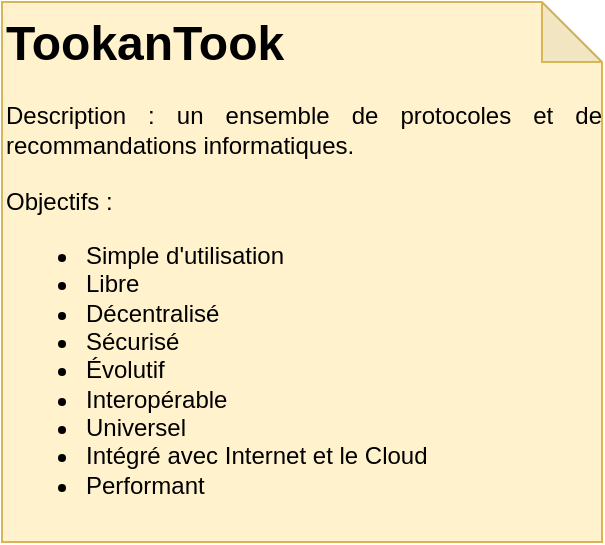<mxfile pages="9">
    <diagram id="MmCl79y5xrPkgfWMijyW" name="Objectifs">
        <mxGraphModel dx="1175" dy="798" grid="1" gridSize="10" guides="1" tooltips="1" connect="1" arrows="1" fold="1" page="1" pageScale="1" pageWidth="827" pageHeight="1169" math="0" shadow="0">
            <root>
                <mxCell id="0"/>
                <mxCell id="1" parent="0"/>
                <mxCell id="mJS5PwnQrLyQJf3iYsTT-2" value="&lt;div style=&quot;text-align: justify&quot;&gt;&lt;b style=&quot;font-size: 24px&quot;&gt;TookanTook&lt;/b&gt;&lt;/div&gt;&lt;div style=&quot;text-align: justify&quot;&gt;&lt;br&gt;&lt;/div&gt;&lt;div style=&quot;text-align: justify&quot;&gt;&lt;span&gt;Description : un ensemble de protocoles et de recommandations informatiques.&lt;/span&gt;&lt;/div&gt;&lt;div style=&quot;text-align: justify&quot;&gt;&lt;br&gt;&lt;/div&gt;&lt;div style=&quot;text-align: justify&quot;&gt;&lt;span&gt;Objectifs :&lt;/span&gt;&lt;/div&gt;&lt;ul&gt;&lt;li style=&quot;text-align: justify&quot;&gt;Simple d'utilisation&lt;/li&gt;&lt;li style=&quot;text-align: justify&quot;&gt;Libre&lt;/li&gt;&lt;li style=&quot;text-align: justify&quot;&gt;Décentralisé&lt;/li&gt;&lt;li style=&quot;text-align: justify&quot;&gt;Sécurisé&lt;/li&gt;&lt;li style=&quot;text-align: justify&quot;&gt;Évolutif&lt;/li&gt;&lt;li style=&quot;text-align: justify&quot;&gt;Interopérable&lt;/li&gt;&lt;li style=&quot;text-align: justify&quot;&gt;Universel&lt;/li&gt;&lt;li style=&quot;text-align: justify&quot;&gt;Intégré avec Internet et le Cloud&lt;/li&gt;&lt;li style=&quot;text-align: justify&quot;&gt;Performant&lt;/li&gt;&lt;/ul&gt;" style="shape=note;whiteSpace=wrap;html=1;backgroundOutline=1;darkOpacity=0.05;fillColor=#fff2cc;strokeColor=#d6b656;align=left;verticalAlign=top;" parent="1" vertex="1">
                    <mxGeometry x="60" y="90" width="300" height="270" as="geometry"/>
                </mxCell>
            </root>
        </mxGraphModel>
    </diagram>
    <diagram id="95ChfJcYz4LJRr9AhdbQ" name="Formal Language">
        <mxGraphModel dx="2002" dy="798" grid="1" gridSize="10" guides="1" tooltips="1" connect="1" arrows="1" fold="1" page="1" pageScale="1" pageWidth="827" pageHeight="1169" math="0" shadow="0">
            <root>
                <mxCell id="v-T4cHczStaTHuqniMII-0"/>
                <mxCell id="v-T4cHczStaTHuqniMII-1" parent="v-T4cHczStaTHuqniMII-0"/>
                <mxCell id="v-T4cHczStaTHuqniMII-2" style="edgeStyle=none;rounded=0;orthogonalLoop=1;jettySize=auto;html=1;" parent="v-T4cHczStaTHuqniMII-1" source="X1EqS7hE71sx85p6JkYJ-0" target="v-T4cHczStaTHuqniMII-63" edge="1">
                    <mxGeometry relative="1" as="geometry">
                        <mxPoint x="21.125" y="741.093" as="sourcePoint"/>
                    </mxGeometry>
                </mxCell>
                <mxCell id="v-T4cHczStaTHuqniMII-3" style="edgeStyle=none;rounded=0;orthogonalLoop=1;jettySize=auto;html=1;" parent="v-T4cHczStaTHuqniMII-1" source="X1EqS7hE71sx85p6JkYJ-0" target="v-T4cHczStaTHuqniMII-45" edge="1">
                    <mxGeometry relative="1" as="geometry">
                        <mxPoint x="19.497" y="789.749" as="sourcePoint"/>
                    </mxGeometry>
                </mxCell>
                <mxCell id="v-T4cHczStaTHuqniMII-4" style="edgeStyle=none;rounded=0;orthogonalLoop=1;jettySize=auto;html=1;" parent="v-T4cHczStaTHuqniMII-1" source="v-T4cHczStaTHuqniMII-29" target="v-T4cHczStaTHuqniMII-9" edge="1">
                    <mxGeometry relative="1" as="geometry"/>
                </mxCell>
                <mxCell id="v-T4cHczStaTHuqniMII-5" style="edgeStyle=none;rounded=0;orthogonalLoop=1;jettySize=auto;html=1;" parent="v-T4cHczStaTHuqniMII-1" source="v-T4cHczStaTHuqniMII-29" target="v-T4cHczStaTHuqniMII-10" edge="1">
                    <mxGeometry relative="1" as="geometry"/>
                </mxCell>
                <mxCell id="v-T4cHczStaTHuqniMII-6" style="edgeStyle=none;rounded=0;orthogonalLoop=1;jettySize=auto;html=1;" parent="v-T4cHczStaTHuqniMII-1" source="v-T4cHczStaTHuqniMII-23" target="v-T4cHczStaTHuqniMII-21" edge="1">
                    <mxGeometry relative="1" as="geometry">
                        <mxPoint x="936.102" y="359.061" as="sourcePoint"/>
                    </mxGeometry>
                </mxCell>
                <mxCell id="v-T4cHczStaTHuqniMII-7" style="edgeStyle=none;rounded=0;orthogonalLoop=1;jettySize=auto;html=1;" parent="v-T4cHczStaTHuqniMII-1" source="v-T4cHczStaTHuqniMII-23" target="v-T4cHczStaTHuqniMII-29" edge="1">
                    <mxGeometry relative="1" as="geometry">
                        <mxPoint x="959.323" y="296.044" as="sourcePoint"/>
                    </mxGeometry>
                </mxCell>
                <mxCell id="v-T4cHczStaTHuqniMII-8" style="edgeStyle=none;rounded=0;orthogonalLoop=1;jettySize=auto;html=1;" parent="v-T4cHczStaTHuqniMII-1" source="v-T4cHczStaTHuqniMII-23" target="v-T4cHczStaTHuqniMII-48" edge="1">
                    <mxGeometry relative="1" as="geometry">
                        <mxPoint x="962.0" y="353.0" as="sourcePoint"/>
                    </mxGeometry>
                </mxCell>
                <mxCell id="v-T4cHczStaTHuqniMII-9" value="Pour tout..." style="ellipse;whiteSpace=wrap;html=1;fillColor=#fff2cc;strokeColor=#d6b656;" parent="v-T4cHczStaTHuqniMII-1" vertex="1">
                    <mxGeometry x="790" y="40" width="140" height="70" as="geometry"/>
                </mxCell>
                <mxCell id="v-T4cHczStaTHuqniMII-10" value="Pour au moins un..." style="ellipse;whiteSpace=wrap;html=1;fillColor=#fff2cc;strokeColor=#d6b656;" parent="v-T4cHczStaTHuqniMII-1" vertex="1">
                    <mxGeometry x="860" y="110" width="140" height="70" as="geometry"/>
                </mxCell>
                <mxCell id="v-T4cHczStaTHuqniMII-11" style="edgeStyle=none;rounded=0;orthogonalLoop=1;jettySize=auto;html=1;" parent="v-T4cHczStaTHuqniMII-1" source="v-T4cHczStaTHuqniMII-16" target="v-T4cHczStaTHuqniMII-23" edge="1">
                    <mxGeometry relative="1" as="geometry"/>
                </mxCell>
                <mxCell id="v-T4cHczStaTHuqniMII-12" style="edgeStyle=none;rounded=0;orthogonalLoop=1;jettySize=auto;html=1;fillColor=#ffe6cc;strokeColor=#000000;strokeWidth=1;" parent="v-T4cHczStaTHuqniMII-1" source="v-T4cHczStaTHuqniMII-16" target="v-T4cHczStaTHuqniMII-33" edge="1">
                    <mxGeometry relative="1" as="geometry"/>
                </mxCell>
                <mxCell id="v-T4cHczStaTHuqniMII-13" style="edgeStyle=none;rounded=0;orthogonalLoop=1;jettySize=auto;html=1;" parent="v-T4cHczStaTHuqniMII-1" source="v-T4cHczStaTHuqniMII-16" target="v-T4cHczStaTHuqniMII-40" edge="1">
                    <mxGeometry relative="1" as="geometry"/>
                </mxCell>
                <mxCell id="v-T4cHczStaTHuqniMII-14" style="edgeStyle=none;rounded=0;orthogonalLoop=1;jettySize=auto;html=1;strokeWidth=1;fillColor=#e1d5e7;strokeColor=#000000;" parent="v-T4cHczStaTHuqniMII-1" source="v-T4cHczStaTHuqniMII-16" target="v-T4cHczStaTHuqniMII-53" edge="1">
                    <mxGeometry relative="1" as="geometry"/>
                </mxCell>
                <mxCell id="v-T4cHczStaTHuqniMII-15" style="edgeStyle=none;rounded=0;orthogonalLoop=1;jettySize=auto;html=1;" parent="v-T4cHczStaTHuqniMII-1" source="v-T4cHczStaTHuqniMII-16" target="v-T4cHczStaTHuqniMII-69" edge="1">
                    <mxGeometry relative="1" as="geometry"/>
                </mxCell>
                <mxCell id="fllVbso1EUG3srJYqAMV-1" style="rounded=0;orthogonalLoop=1;jettySize=auto;html=1;" parent="v-T4cHczStaTHuqniMII-1" source="v-T4cHczStaTHuqniMII-16" target="fllVbso1EUG3srJYqAMV-0" edge="1">
                    <mxGeometry relative="1" as="geometry"/>
                </mxCell>
                <mxCell id="v-T4cHczStaTHuqniMII-16" value="Assertion" style="ellipse;whiteSpace=wrap;html=1;fillColor=#f8cecc;strokeColor=#b85450;" parent="v-T4cHczStaTHuqniMII-1" vertex="1">
                    <mxGeometry x="350" y="490" width="140" height="70" as="geometry"/>
                </mxCell>
                <mxCell id="v-T4cHczStaTHuqniMII-17" style="edgeStyle=none;rounded=0;orthogonalLoop=1;jettySize=auto;html=1;" parent="v-T4cHczStaTHuqniMII-1" source="v-T4cHczStaTHuqniMII-23" target="v-T4cHczStaTHuqniMII-18" edge="1">
                    <mxGeometry relative="1" as="geometry">
                        <mxPoint x="989.587" y="328.796" as="sourcePoint"/>
                    </mxGeometry>
                </mxCell>
                <mxCell id="v-T4cHczStaTHuqniMII-18" value="Nouveau système de variable" style="ellipse;whiteSpace=wrap;html=1;fillColor=#dae8fc;strokeColor=#6c8ebf;" parent="v-T4cHczStaTHuqniMII-1" vertex="1">
                    <mxGeometry x="820" y="200" width="140" height="70" as="geometry"/>
                </mxCell>
                <mxCell id="v-T4cHczStaTHuqniMII-19" style="edgeStyle=none;rounded=0;orthogonalLoop=1;jettySize=auto;html=1;exitX=0.5;exitY=0;exitDx=0;exitDy=0;" parent="v-T4cHczStaTHuqniMII-1" edge="1">
                    <mxGeometry relative="1" as="geometry">
                        <mxPoint x="800" y="250" as="sourcePoint"/>
                        <mxPoint x="800" y="250" as="targetPoint"/>
                    </mxGeometry>
                </mxCell>
                <mxCell id="v-T4cHczStaTHuqniMII-20" style="edgeStyle=none;rounded=0;orthogonalLoop=1;jettySize=auto;html=1;strokeWidth=1;fillColor=#e1d5e7;strokeColor=#9673a6;" parent="v-T4cHczStaTHuqniMII-1" source="v-T4cHczStaTHuqniMII-21" target="v-T4cHczStaTHuqniMII-23" edge="1">
                    <mxGeometry relative="1" as="geometry"/>
                </mxCell>
                <mxCell id="v-T4cHczStaTHuqniMII-21" value="Objet" style="ellipse;whiteSpace=wrap;html=1;fillColor=#dae8fc;strokeColor=#6c8ebf;" parent="v-T4cHczStaTHuqniMII-1" vertex="1">
                    <mxGeometry x="820" y="380" width="140" height="70" as="geometry"/>
                </mxCell>
                <mxCell id="v-T4cHczStaTHuqniMII-22" style="edgeStyle=none;rounded=0;orthogonalLoop=1;jettySize=auto;html=1;strokeWidth=1;fillColor=#e1d5e7;strokeColor=#9673a6;" parent="v-T4cHczStaTHuqniMII-1" source="v-T4cHczStaTHuqniMII-23" target="v-T4cHczStaTHuqniMII-16" edge="1">
                    <mxGeometry relative="1" as="geometry"/>
                </mxCell>
                <mxCell id="v-T4cHczStaTHuqniMII-23" value="Quantification" style="ellipse;whiteSpace=wrap;html=1;fillColor=#fff2cc;strokeColor=#d6b656;" parent="v-T4cHczStaTHuqniMII-1" vertex="1">
                    <mxGeometry x="530" y="300" width="140" height="70" as="geometry"/>
                </mxCell>
                <mxCell id="v-T4cHczStaTHuqniMII-24" style="edgeStyle=none;rounded=0;orthogonalLoop=1;jettySize=auto;html=1;" parent="v-T4cHczStaTHuqniMII-1" source="v-T4cHczStaTHuqniMII-40" target="v-T4cHczStaTHuqniMII-27" edge="1">
                    <mxGeometry relative="1" as="geometry"/>
                </mxCell>
                <mxCell id="v-T4cHczStaTHuqniMII-25" style="edgeStyle=none;rounded=0;orthogonalLoop=1;jettySize=auto;html=1;strokeWidth=1;fillColor=#e1d5e7;strokeColor=#000000;" parent="v-T4cHczStaTHuqniMII-1" source="v-T4cHczStaTHuqniMII-40" target="v-T4cHczStaTHuqniMII-28" edge="1">
                    <mxGeometry relative="1" as="geometry"/>
                </mxCell>
                <mxCell id="v-T4cHczStaTHuqniMII-26" style="rounded=0;orthogonalLoop=1;jettySize=auto;html=1;" parent="v-T4cHczStaTHuqniMII-1" source="v-T4cHczStaTHuqniMII-27" target="v-T4cHczStaTHuqniMII-65" edge="1">
                    <mxGeometry relative="1" as="geometry"/>
                </mxCell>
                <mxCell id="v-T4cHczStaTHuqniMII-27" value="Alternative" style="ellipse;whiteSpace=wrap;html=1;fillColor=#fff2cc;strokeColor=#d6b656;" parent="v-T4cHczStaTHuqniMII-1" vertex="1">
                    <mxGeometry x="290" y="160" width="140" height="70" as="geometry"/>
                </mxCell>
                <mxCell id="v-T4cHczStaTHuqniMII-28" value="Booléen" style="ellipse;whiteSpace=wrap;html=1;fillColor=#dae8fc;strokeColor=#6c8ebf;" parent="v-T4cHczStaTHuqniMII-1" vertex="1">
                    <mxGeometry x="60" y="220" width="140" height="70" as="geometry"/>
                </mxCell>
                <mxCell id="v-T4cHczStaTHuqniMII-29" value="Quantificateur" style="ellipse;whiteSpace=wrap;html=1;fillColor=#dae8fc;strokeColor=#6c8ebf;" parent="v-T4cHczStaTHuqniMII-1" vertex="1">
                    <mxGeometry x="640" y="150" width="140" height="70" as="geometry"/>
                </mxCell>
                <mxCell id="v-T4cHczStaTHuqniMII-30" style="edgeStyle=none;rounded=0;orthogonalLoop=1;jettySize=auto;html=1;" parent="v-T4cHczStaTHuqniMII-1" source="v-T4cHczStaTHuqniMII-33" target="v-T4cHczStaTHuqniMII-34" edge="1">
                    <mxGeometry relative="1" as="geometry"/>
                </mxCell>
                <mxCell id="v-T4cHczStaTHuqniMII-31" style="edgeStyle=none;rounded=0;orthogonalLoop=1;jettySize=auto;html=1;" parent="v-T4cHczStaTHuqniMII-1" source="v-T4cHczStaTHuqniMII-33" target="v-T4cHczStaTHuqniMII-36" edge="1">
                    <mxGeometry relative="1" as="geometry"/>
                </mxCell>
                <mxCell id="v-T4cHczStaTHuqniMII-32" style="edgeStyle=none;rounded=0;orthogonalLoop=1;jettySize=auto;html=1;strokeWidth=1;fillColor=#e1d5e7;strokeColor=#9673a6;" parent="v-T4cHczStaTHuqniMII-1" source="v-T4cHczStaTHuqniMII-33" target="v-T4cHczStaTHuqniMII-16" edge="1">
                    <mxGeometry relative="1" as="geometry"/>
                </mxCell>
                <mxCell id="v-T4cHczStaTHuqniMII-33" value="Définition / assignation" style="ellipse;whiteSpace=wrap;html=1;fillColor=#fff2cc;strokeColor=#d6b656;" parent="v-T4cHczStaTHuqniMII-1" vertex="1">
                    <mxGeometry x="60" y="480" width="140" height="70" as="geometry"/>
                </mxCell>
                <mxCell id="v-T4cHczStaTHuqniMII-34" value="Nouveau système de variable" style="ellipse;whiteSpace=wrap;html=1;fillColor=#dae8fc;strokeColor=#6c8ebf;" parent="v-T4cHczStaTHuqniMII-1" vertex="1">
                    <mxGeometry x="-220" y="480" width="140" height="70" as="geometry"/>
                </mxCell>
                <mxCell id="v-T4cHczStaTHuqniMII-35" style="edgeStyle=none;rounded=0;orthogonalLoop=1;jettySize=auto;html=1;fillColor=#e1d5e7;strokeColor=#9673a6;" parent="v-T4cHczStaTHuqniMII-1" source="v-T4cHczStaTHuqniMII-36" target="v-T4cHczStaTHuqniMII-33" edge="1">
                    <mxGeometry relative="1" as="geometry"/>
                </mxCell>
                <mxCell id="v-T4cHczStaTHuqniMII-36" value="Objet" style="ellipse;whiteSpace=wrap;html=1;fillColor=#dae8fc;strokeColor=#6c8ebf;" parent="v-T4cHczStaTHuqniMII-1" vertex="1">
                    <mxGeometry x="-150" y="400" width="140" height="70" as="geometry"/>
                </mxCell>
                <mxCell id="v-T4cHczStaTHuqniMII-37" style="edgeStyle=none;rounded=0;orthogonalLoop=1;jettySize=auto;html=1;fillColor=#ffe6cc;strokeColor=#000000;strokeWidth=1;" parent="v-T4cHczStaTHuqniMII-1" source="v-T4cHczStaTHuqniMII-40" target="v-T4cHczStaTHuqniMII-41" edge="1">
                    <mxGeometry relative="1" as="geometry"/>
                </mxCell>
                <mxCell id="v-T4cHczStaTHuqniMII-38" style="edgeStyle=none;rounded=0;orthogonalLoop=1;jettySize=auto;html=1;" parent="v-T4cHczStaTHuqniMII-1" source="v-T4cHczStaTHuqniMII-40" target="v-T4cHczStaTHuqniMII-67" edge="1">
                    <mxGeometry relative="1" as="geometry"/>
                </mxCell>
                <mxCell id="v-T4cHczStaTHuqniMII-39" style="edgeStyle=none;rounded=0;orthogonalLoop=1;jettySize=auto;html=1;strokeWidth=1;fillColor=#e1d5e7;strokeColor=#9673a6;" parent="v-T4cHczStaTHuqniMII-1" source="v-T4cHczStaTHuqniMII-40" target="v-T4cHczStaTHuqniMII-16" edge="1">
                    <mxGeometry relative="1" as="geometry"/>
                </mxCell>
                <mxCell id="v-T4cHczStaTHuqniMII-40" value="Structure conditionnelle" style="ellipse;whiteSpace=wrap;html=1;fillColor=#fff2cc;strokeColor=#d6b656;" parent="v-T4cHczStaTHuqniMII-1" vertex="1">
                    <mxGeometry x="300" y="290" width="140" height="70" as="geometry"/>
                </mxCell>
                <mxCell id="v-T4cHczStaTHuqniMII-41" value="Répétition" style="ellipse;whiteSpace=wrap;html=1;fillColor=#fff2cc;strokeColor=#d6b656;" parent="v-T4cHczStaTHuqniMII-1" vertex="1">
                    <mxGeometry x="450" y="160" width="140" height="70" as="geometry"/>
                </mxCell>
                <mxCell id="v-T4cHczStaTHuqniMII-42" style="edgeStyle=none;rounded=0;orthogonalLoop=1;jettySize=auto;html=1;" parent="v-T4cHczStaTHuqniMII-1" source="v-T4cHczStaTHuqniMII-63" target="v-T4cHczStaTHuqniMII-54" edge="1">
                    <mxGeometry relative="1" as="geometry"/>
                </mxCell>
                <mxCell id="v-T4cHczStaTHuqniMII-43" style="edgeStyle=none;rounded=0;orthogonalLoop=1;jettySize=auto;html=1;" parent="v-T4cHczStaTHuqniMII-1" source="v-T4cHczStaTHuqniMII-45" target="v-T4cHczStaTHuqniMII-55" edge="1">
                    <mxGeometry relative="1" as="geometry"/>
                </mxCell>
                <mxCell id="v-T4cHczStaTHuqniMII-44" style="edgeStyle=none;rounded=0;orthogonalLoop=1;jettySize=auto;html=1;" parent="v-T4cHczStaTHuqniMII-1" source="v-T4cHczStaTHuqniMII-45" target="v-T4cHczStaTHuqniMII-56" edge="1">
                    <mxGeometry relative="1" as="geometry"/>
                </mxCell>
                <mxCell id="GKoyHZJA9tY0vmX-Lvy--2" style="edgeStyle=none;rounded=0;orthogonalLoop=1;jettySize=auto;html=1;" parent="v-T4cHczStaTHuqniMII-1" source="v-T4cHczStaTHuqniMII-45" target="GKoyHZJA9tY0vmX-Lvy--1" edge="1">
                    <mxGeometry relative="1" as="geometry"/>
                </mxCell>
                <mxCell id="v-T4cHczStaTHuqniMII-45" value="Description en compréhension" style="ellipse;whiteSpace=wrap;html=1;fillColor=#fff2cc;strokeColor=#d6b656;" parent="v-T4cHczStaTHuqniMII-1" vertex="1">
                    <mxGeometry x="650" y="740" width="140" height="70" as="geometry"/>
                </mxCell>
                <mxCell id="v-T4cHczStaTHuqniMII-46" value="Booléen" style="ellipse;whiteSpace=wrap;html=1;fillColor=#dae8fc;strokeColor=#6c8ebf;" parent="v-T4cHczStaTHuqniMII-1" vertex="1">
                    <mxGeometry x="1040" y="280" width="140" height="70" as="geometry"/>
                </mxCell>
                <mxCell id="v-T4cHczStaTHuqniMII-47" style="edgeStyle=none;rounded=0;orthogonalLoop=1;jettySize=auto;html=1;strokeWidth=1;" parent="v-T4cHczStaTHuqniMII-1" source="v-T4cHczStaTHuqniMII-48" target="v-T4cHczStaTHuqniMII-46" edge="1">
                    <mxGeometry relative="1" as="geometry"/>
                </mxCell>
                <mxCell id="v-T4cHczStaTHuqniMII-48" value="Filtre&lt;br&gt;(tel que ...)" style="ellipse;whiteSpace=wrap;html=1;fillColor=#d5e8d4;strokeColor=#82b366;" parent="v-T4cHczStaTHuqniMII-1" vertex="1">
                    <mxGeometry x="820" y="290" width="140" height="70" as="geometry"/>
                </mxCell>
                <mxCell id="v-T4cHczStaTHuqniMII-49" style="edgeStyle=none;rounded=0;orthogonalLoop=1;jettySize=auto;html=1;strokeWidth=1;fillColor=#e1d5e7;strokeColor=#000000;" parent="v-T4cHczStaTHuqniMII-1" source="v-T4cHczStaTHuqniMII-16" target="v-T4cHczStaTHuqniMII-60" edge="1">
                    <mxGeometry relative="1" as="geometry"/>
                </mxCell>
                <mxCell id="v-T4cHczStaTHuqniMII-50" style="edgeStyle=none;rounded=0;orthogonalLoop=1;jettySize=auto;html=1;strokeWidth=1;fillColor=#e1d5e7;strokeColor=#9673a6;" parent="v-T4cHczStaTHuqniMII-1" source="v-T4cHczStaTHuqniMII-53" target="v-T4cHczStaTHuqniMII-16" edge="1">
                    <mxGeometry relative="1" as="geometry"/>
                </mxCell>
                <mxCell id="v-T4cHczStaTHuqniMII-51" style="rounded=0;orthogonalLoop=1;jettySize=auto;html=1;" parent="v-T4cHczStaTHuqniMII-1" source="GKoyHZJA9tY0vmX-Lvy--3" target="v-T4cHczStaTHuqniMII-75" edge="1">
                    <mxGeometry relative="1" as="geometry"/>
                </mxCell>
                <mxCell id="v-T4cHczStaTHuqniMII-52" style="edgeStyle=none;rounded=0;orthogonalLoop=1;jettySize=auto;html=1;" parent="v-T4cHczStaTHuqniMII-1" source="GKoyHZJA9tY0vmX-Lvy--3" target="v-T4cHczStaTHuqniMII-85" edge="1">
                    <mxGeometry relative="1" as="geometry"/>
                </mxCell>
                <mxCell id="GKoyHZJA9tY0vmX-Lvy--4" style="edgeStyle=none;rounded=0;orthogonalLoop=1;jettySize=auto;html=1;" parent="v-T4cHczStaTHuqniMII-1" source="v-T4cHczStaTHuqniMII-53" target="GKoyHZJA9tY0vmX-Lvy--3" edge="1">
                    <mxGeometry relative="1" as="geometry"/>
                </mxCell>
                <mxCell id="X1EqS7hE71sx85p6JkYJ-1" style="rounded=0;orthogonalLoop=1;jettySize=auto;html=1;" parent="v-T4cHczStaTHuqniMII-1" source="v-T4cHczStaTHuqniMII-53" target="X1EqS7hE71sx85p6JkYJ-0" edge="1">
                    <mxGeometry relative="1" as="geometry"/>
                </mxCell>
                <mxCell id="v-T4cHczStaTHuqniMII-53" value="Définition d'un objet" style="ellipse;whiteSpace=wrap;html=1;fillColor=#fff2cc;strokeColor=#d6b656;" parent="v-T4cHczStaTHuqniMII-1" vertex="1">
                    <mxGeometry x="340" y="610" width="140" height="70" as="geometry"/>
                </mxCell>
                <mxCell id="v-T4cHczStaTHuqniMII-54" value="Objet[]" style="ellipse;whiteSpace=wrap;html=1;fillColor=#dae8fc;strokeColor=#6c8ebf;" parent="v-T4cHczStaTHuqniMII-1" vertex="1">
                    <mxGeometry x="460" y="940" width="140" height="70" as="geometry"/>
                </mxCell>
                <mxCell id="v-T4cHczStaTHuqniMII-55" value="Objet" style="ellipse;whiteSpace=wrap;html=1;fillColor=#dae8fc;strokeColor=#6c8ebf;" parent="v-T4cHczStaTHuqniMII-1" vertex="1">
                    <mxGeometry x="870" y="740" width="140" height="70" as="geometry"/>
                </mxCell>
                <mxCell id="v-T4cHczStaTHuqniMII-56" value="Booléen" style="ellipse;whiteSpace=wrap;html=1;fillColor=#dae8fc;strokeColor=#6c8ebf;" parent="v-T4cHczStaTHuqniMII-1" vertex="1">
                    <mxGeometry x="690" y="890" width="140" height="70" as="geometry"/>
                </mxCell>
                <mxCell id="v-T4cHczStaTHuqniMII-57" style="edgeStyle=none;rounded=0;orthogonalLoop=1;jettySize=auto;html=1;" parent="v-T4cHczStaTHuqniMII-1" source="v-T4cHczStaTHuqniMII-60" target="v-T4cHczStaTHuqniMII-61" edge="1">
                    <mxGeometry relative="1" as="geometry"/>
                </mxCell>
                <mxCell id="v-T4cHczStaTHuqniMII-58" style="edgeStyle=none;rounded=0;orthogonalLoop=1;jettySize=auto;html=1;" parent="v-T4cHczStaTHuqniMII-1" source="v-T4cHczStaTHuqniMII-60" target="v-T4cHczStaTHuqniMII-62" edge="1">
                    <mxGeometry relative="1" as="geometry"/>
                </mxCell>
                <mxCell id="v-T4cHczStaTHuqniMII-59" style="edgeStyle=none;rounded=0;orthogonalLoop=1;jettySize=auto;html=1;strokeWidth=1;fillColor=#e1d5e7;strokeColor=#9673a6;" parent="v-T4cHczStaTHuqniMII-1" source="v-T4cHczStaTHuqniMII-60" target="v-T4cHczStaTHuqniMII-16" edge="1">
                    <mxGeometry relative="1" as="geometry"/>
                </mxCell>
                <mxCell id="v-T4cHczStaTHuqniMII-60" value="Appel d'une fonction" style="ellipse;whiteSpace=wrap;html=1;fillColor=#fff2cc;strokeColor=#d6b656;" parent="v-T4cHczStaTHuqniMII-1" vertex="1">
                    <mxGeometry x="600" y="540" width="140" height="70" as="geometry"/>
                </mxCell>
                <mxCell id="v-T4cHczStaTHuqniMII-61" value="Fonction" style="ellipse;whiteSpace=wrap;html=1;fillColor=#dae8fc;strokeColor=#6c8ebf;" parent="v-T4cHczStaTHuqniMII-1" vertex="1">
                    <mxGeometry x="770" y="620" width="140" height="70" as="geometry"/>
                </mxCell>
                <mxCell id="v-T4cHczStaTHuqniMII-62" value="Objet" style="ellipse;whiteSpace=wrap;html=1;fillColor=#dae8fc;strokeColor=#6c8ebf;" parent="v-T4cHczStaTHuqniMII-1" vertex="1">
                    <mxGeometry x="800" y="490" width="140" height="70" as="geometry"/>
                </mxCell>
                <mxCell id="v-T4cHczStaTHuqniMII-63" value="Description explicite" style="ellipse;whiteSpace=wrap;html=1;fillColor=#fff2cc;strokeColor=#d6b656;" parent="v-T4cHczStaTHuqniMII-1" vertex="1">
                    <mxGeometry x="430" y="810" width="140" height="70" as="geometry"/>
                </mxCell>
                <mxCell id="v-T4cHczStaTHuqniMII-64" style="edgeStyle=none;rounded=0;orthogonalLoop=1;jettySize=auto;html=1;strokeWidth=1;fillColor=#e1d5e7;strokeColor=#9673a6;" parent="v-T4cHczStaTHuqniMII-1" source="v-T4cHczStaTHuqniMII-65" target="v-T4cHczStaTHuqniMII-27" edge="1">
                    <mxGeometry relative="1" as="geometry"/>
                </mxCell>
                <mxCell id="v-T4cHczStaTHuqniMII-65" value="Objet" style="ellipse;whiteSpace=wrap;html=1;fillColor=#dae8fc;strokeColor=#6c8ebf;" parent="v-T4cHczStaTHuqniMII-1" vertex="1">
                    <mxGeometry x="250" y="50" width="140" height="70" as="geometry"/>
                </mxCell>
                <mxCell id="v-T4cHczStaTHuqniMII-66" style="edgeStyle=none;rounded=0;orthogonalLoop=1;jettySize=auto;html=1;strokeWidth=1;fillColor=#e1d5e7;strokeColor=#9673a6;" parent="v-T4cHczStaTHuqniMII-1" source="v-T4cHczStaTHuqniMII-67" target="v-T4cHczStaTHuqniMII-40" edge="1">
                    <mxGeometry relative="1" as="geometry">
                        <mxPoint x="270" y="230" as="targetPoint"/>
                    </mxGeometry>
                </mxCell>
                <mxCell id="v-T4cHczStaTHuqniMII-67" value="Objet" style="ellipse;whiteSpace=wrap;html=1;fillColor=#dae8fc;strokeColor=#6c8ebf;" parent="v-T4cHczStaTHuqniMII-1" vertex="1">
                    <mxGeometry x="130" y="130" width="140" height="70" as="geometry"/>
                </mxCell>
                <mxCell id="v-T4cHczStaTHuqniMII-68" style="edgeStyle=none;rounded=0;orthogonalLoop=1;jettySize=auto;html=1;fillColor=#e1d5e7;strokeColor=#9673a6;" parent="v-T4cHczStaTHuqniMII-1" source="v-T4cHczStaTHuqniMII-69" target="v-T4cHczStaTHuqniMII-16" edge="1">
                    <mxGeometry relative="1" as="geometry"/>
                </mxCell>
                <mxCell id="v-T4cHczStaTHuqniMII-69" value="Appel d'une variable" style="ellipse;whiteSpace=wrap;html=1;fillColor=#fff2cc;strokeColor=#d6b656;" parent="v-T4cHczStaTHuqniMII-1" vertex="1">
                    <mxGeometry x="580" y="420" width="140" height="70" as="geometry"/>
                </mxCell>
                <mxCell id="v-T4cHczStaTHuqniMII-74" style="edgeStyle=none;rounded=0;orthogonalLoop=1;jettySize=auto;html=1;" parent="v-T4cHczStaTHuqniMII-1" source="v-T4cHczStaTHuqniMII-75" target="v-T4cHczStaTHuqniMII-77" edge="1">
                    <mxGeometry relative="1" as="geometry"/>
                </mxCell>
                <mxCell id="v-T4cHczStaTHuqniMII-75" value="Enregistrement" style="ellipse;whiteSpace=wrap;html=1;fillColor=#fff2cc;strokeColor=#d6b656;" parent="v-T4cHczStaTHuqniMII-1" vertex="1">
                    <mxGeometry x="-20" y="730" width="140" height="70" as="geometry"/>
                </mxCell>
                <mxCell id="GKoyHZJA9tY0vmX-Lvy--38" style="edgeStyle=none;rounded=0;orthogonalLoop=1;jettySize=auto;html=1;" parent="v-T4cHczStaTHuqniMII-1" source="v-T4cHczStaTHuqniMII-77" target="GKoyHZJA9tY0vmX-Lvy--32" edge="1">
                    <mxGeometry relative="1" as="geometry"/>
                </mxCell>
                <mxCell id="v-T4cHczStaTHuqniMII-77" value="Champ[]" style="ellipse;whiteSpace=wrap;html=1;fillColor=#dae8fc;strokeColor=#6c8ebf;" parent="v-T4cHczStaTHuqniMII-1" vertex="1">
                    <mxGeometry x="-210" y="780" width="140" height="70" as="geometry"/>
                </mxCell>
                <mxCell id="v-T4cHczStaTHuqniMII-84" style="rounded=0;orthogonalLoop=1;jettySize=auto;html=1;" parent="v-T4cHczStaTHuqniMII-1" source="v-T4cHczStaTHuqniMII-85" target="v-T4cHczStaTHuqniMII-86" edge="1">
                    <mxGeometry relative="1" as="geometry"/>
                </mxCell>
                <mxCell id="v-T4cHczStaTHuqniMII-85" value="Couple" style="ellipse;whiteSpace=wrap;html=1;fillColor=#fff2cc;strokeColor=#d6b656;" parent="v-T4cHczStaTHuqniMII-1" vertex="1">
                    <mxGeometry x="210" y="850" width="140" height="70" as="geometry"/>
                </mxCell>
                <mxCell id="v-T4cHczStaTHuqniMII-86" value="Objet[]" style="ellipse;whiteSpace=wrap;html=1;fillColor=#dae8fc;strokeColor=#6c8ebf;" parent="v-T4cHczStaTHuqniMII-1" vertex="1">
                    <mxGeometry x="240" y="990" width="140" height="70" as="geometry"/>
                </mxCell>
                <mxCell id="v-T4cHczStaTHuqniMII-87" style="edgeStyle=none;rounded=0;orthogonalLoop=1;jettySize=auto;html=1;" parent="v-T4cHczStaTHuqniMII-1" source="v-T4cHczStaTHuqniMII-90" target="v-T4cHczStaTHuqniMII-91" edge="1">
                    <mxGeometry relative="1" as="geometry"/>
                </mxCell>
                <mxCell id="v-T4cHczStaTHuqniMII-88" style="edgeStyle=none;rounded=0;orthogonalLoop=1;jettySize=auto;html=1;" parent="v-T4cHczStaTHuqniMII-1" source="v-T4cHczStaTHuqniMII-90" target="v-T4cHczStaTHuqniMII-92" edge="1">
                    <mxGeometry relative="1" as="geometry"/>
                </mxCell>
                <mxCell id="v-T4cHczStaTHuqniMII-89" style="edgeStyle=none;rounded=0;orthogonalLoop=1;jettySize=auto;html=1;" parent="v-T4cHczStaTHuqniMII-1" source="v-T4cHczStaTHuqniMII-90" target="v-T4cHczStaTHuqniMII-93" edge="1">
                    <mxGeometry relative="1" as="geometry"/>
                </mxCell>
                <mxCell id="v-T4cHczStaTHuqniMII-90" value="Passage d'un objet" style="ellipse;whiteSpace=wrap;html=1;fillColor=#e1d5e7;strokeColor=#9673a6;" parent="v-T4cHczStaTHuqniMII-1" vertex="1">
                    <mxGeometry x="1230" y="320" width="140" height="70" as="geometry"/>
                </mxCell>
                <mxCell id="v-T4cHczStaTHuqniMII-91" value="Référence" style="ellipse;whiteSpace=wrap;html=1;fillColor=#fff2cc;strokeColor=#d6b656;" parent="v-T4cHczStaTHuqniMII-1" vertex="1">
                    <mxGeometry x="1450" y="290" width="140" height="70" as="geometry"/>
                </mxCell>
                <mxCell id="v-T4cHczStaTHuqniMII-92" value="Copie $" style="ellipse;whiteSpace=wrap;html=1;fillColor=#fff2cc;strokeColor=#d6b656;" parent="v-T4cHczStaTHuqniMII-1" vertex="1">
                    <mxGeometry x="1400" y="390" width="140" height="70" as="geometry"/>
                </mxCell>
                <mxCell id="v-T4cHczStaTHuqniMII-93" value="Lien @" style="ellipse;whiteSpace=wrap;html=1;fillColor=#fff2cc;strokeColor=#d6b656;" parent="v-T4cHczStaTHuqniMII-1" vertex="1">
                    <mxGeometry x="1230" y="440" width="140" height="70" as="geometry"/>
                </mxCell>
                <mxCell id="7BYSzy-bChI3rSblsOVq-0" value="&lt;div style=&quot;text-align: justify&quot;&gt;&lt;b style=&quot;font-size: 24px&quot;&gt;Formal Language&lt;/b&gt;&lt;/div&gt;&lt;div style=&quot;text-align: justify&quot;&gt;&lt;br&gt;&lt;/div&gt;&lt;div style=&quot;text-align: justify&quot;&gt;Ce langage permet potentiellement de tout faire. Son principal objectif est de fournir une syntaxe formelle générale pour faire des mathématiques, créer des programmes, communiquer avec ou entre ordinateurs, créer des scripts... potentiellement, tout ce qu'un langage formel peut faire.&lt;/div&gt;&lt;div style=&quot;text-align: justify&quot;&gt;&lt;br&gt;&lt;/div&gt;&lt;div style=&quot;text-align: justify&quot;&gt;Le compilateur tente de créer le programme le plus optimisé possible en ne considérant que les tâches &quot;utiles&quot; et en pré-calculant le plus de chose possible. Ainsi, il va partir des instructions qui ont réellement une utilité puis remonter l'arbre afin de prendre en compte toutes les assertions préalablement nécessaire au calcul. Si un calcul peut être effectué immédiatement (ie ne dépendant pas de paramètre inconnu), il le sera affin d'accélérer le calcul lors de l'exécution.&lt;/div&gt;" style="shape=note;whiteSpace=wrap;html=1;backgroundOutline=1;darkOpacity=0.05;fillColor=#fff2cc;strokeColor=#d6b656;align=left;verticalAlign=top;" parent="v-T4cHczStaTHuqniMII-1" vertex="1">
                    <mxGeometry x="-760" y="40" width="470" height="310" as="geometry"/>
                </mxCell>
                <mxCell id="fllVbso1EUG3srJYqAMV-2" style="edgeStyle=none;rounded=0;orthogonalLoop=1;jettySize=auto;html=1;fillColor=#e1d5e7;strokeColor=#9673a6;" parent="v-T4cHczStaTHuqniMII-1" source="fllVbso1EUG3srJYqAMV-0" target="v-T4cHczStaTHuqniMII-16" edge="1">
                    <mxGeometry relative="1" as="geometry"/>
                </mxCell>
                <mxCell id="fllVbso1EUG3srJYqAMV-0" value="Suppression" style="ellipse;whiteSpace=wrap;html=1;fillColor=#fff2cc;strokeColor=#d6b656;" parent="v-T4cHczStaTHuqniMII-1" vertex="1">
                    <mxGeometry x="120" y="360" width="140" height="70" as="geometry"/>
                </mxCell>
                <mxCell id="GKoyHZJA9tY0vmX-Lvy--1" value="Nouveau système de variable" style="ellipse;whiteSpace=wrap;html=1;fillColor=#dae8fc;strokeColor=#6c8ebf;" parent="v-T4cHczStaTHuqniMII-1" vertex="1">
                    <mxGeometry x="820" y="830" width="140" height="70" as="geometry"/>
                </mxCell>
                <mxCell id="GKoyHZJA9tY0vmX-Lvy--28" style="edgeStyle=none;rounded=0;orthogonalLoop=1;jettySize=auto;html=1;" parent="v-T4cHczStaTHuqniMII-1" source="v-T4cHczStaTHuqniMII-53" target="GKoyHZJA9tY0vmX-Lvy--7" edge="1">
                    <mxGeometry relative="1" as="geometry"/>
                </mxCell>
                <mxCell id="GKoyHZJA9tY0vmX-Lvy--3" value="Produit" style="ellipse;whiteSpace=wrap;html=1;fillColor=#fff2cc;strokeColor=#d6b656;" parent="v-T4cHczStaTHuqniMII-1" vertex="1">
                    <mxGeometry x="190" y="700" width="140" height="70" as="geometry"/>
                </mxCell>
                <mxCell id="GKoyHZJA9tY0vmX-Lvy--9" style="edgeStyle=none;rounded=0;orthogonalLoop=1;jettySize=auto;html=1;" parent="v-T4cHczStaTHuqniMII-1" source="GKoyHZJA9tY0vmX-Lvy--7" target="GKoyHZJA9tY0vmX-Lvy--8" edge="1">
                    <mxGeometry relative="1" as="geometry"/>
                </mxCell>
                <mxCell id="GKoyHZJA9tY0vmX-Lvy--7" value="Classe&lt;br&gt;(objet)" style="ellipse;whiteSpace=wrap;html=1;fillColor=#fff2cc;strokeColor=#d6b656;" parent="v-T4cHczStaTHuqniMII-1" vertex="1">
                    <mxGeometry x="-290" y="670" width="140" height="70" as="geometry"/>
                </mxCell>
                <mxCell id="GKoyHZJA9tY0vmX-Lvy--22" style="edgeStyle=none;rounded=0;orthogonalLoop=1;jettySize=auto;html=1;" parent="v-T4cHczStaTHuqniMII-1" source="GKoyHZJA9tY0vmX-Lvy--8" target="GKoyHZJA9tY0vmX-Lvy--20" edge="1">
                    <mxGeometry relative="1" as="geometry"/>
                </mxCell>
                <mxCell id="GKoyHZJA9tY0vmX-Lvy--43" style="edgeStyle=none;rounded=0;orthogonalLoop=1;jettySize=auto;html=1;" parent="v-T4cHczStaTHuqniMII-1" source="GKoyHZJA9tY0vmX-Lvy--8" target="GKoyHZJA9tY0vmX-Lvy--40" edge="1">
                    <mxGeometry relative="1" as="geometry"/>
                </mxCell>
                <mxCell id="GKoyHZJA9tY0vmX-Lvy--8" value="Champ[]" style="ellipse;whiteSpace=wrap;html=1;fillColor=#dae8fc;strokeColor=#6c8ebf;" parent="v-T4cHczStaTHuqniMII-1" vertex="1">
                    <mxGeometry x="-490" y="700" width="140" height="70" as="geometry"/>
                </mxCell>
                <mxCell id="GKoyHZJA9tY0vmX-Lvy--19" value="Booléen" style="ellipse;whiteSpace=wrap;html=1;fillColor=#dae8fc;strokeColor=#6c8ebf;" parent="v-T4cHczStaTHuqniMII-1" vertex="1">
                    <mxGeometry x="-800" y="870" width="140" height="70" as="geometry"/>
                </mxCell>
                <mxCell id="GKoyHZJA9tY0vmX-Lvy--23" style="edgeStyle=none;rounded=0;orthogonalLoop=1;jettySize=auto;html=1;" parent="v-T4cHczStaTHuqniMII-1" source="GKoyHZJA9tY0vmX-Lvy--20" target="GKoyHZJA9tY0vmX-Lvy--19" edge="1">
                    <mxGeometry relative="1" as="geometry"/>
                </mxCell>
                <mxCell id="GKoyHZJA9tY0vmX-Lvy--20" value="Filtre&lt;br&gt;(tel que ...)" style="ellipse;whiteSpace=wrap;html=1;fillColor=#d5e8d4;strokeColor=#82b366;" parent="v-T4cHczStaTHuqniMII-1" vertex="1">
                    <mxGeometry x="-690" y="780" width="140" height="70" as="geometry"/>
                </mxCell>
                <mxCell id="GKoyHZJA9tY0vmX-Lvy--30" style="edgeStyle=none;rounded=0;orthogonalLoop=1;jettySize=auto;html=1;" parent="v-T4cHczStaTHuqniMII-1" source="GKoyHZJA9tY0vmX-Lvy--32" target="GKoyHZJA9tY0vmX-Lvy--33" edge="1">
                    <mxGeometry relative="1" as="geometry"/>
                </mxCell>
                <mxCell id="GKoyHZJA9tY0vmX-Lvy--31" style="edgeStyle=none;rounded=0;orthogonalLoop=1;jettySize=auto;html=1;" parent="v-T4cHczStaTHuqniMII-1" source="GKoyHZJA9tY0vmX-Lvy--32" target="GKoyHZJA9tY0vmX-Lvy--35" edge="1">
                    <mxGeometry relative="1" as="geometry"/>
                </mxCell>
                <mxCell id="GKoyHZJA9tY0vmX-Lvy--32" value="Définition / assignation" style="ellipse;whiteSpace=wrap;html=1;fillColor=#dae8fc;strokeColor=#6c8ebf;" parent="v-T4cHczStaTHuqniMII-1" vertex="1">
                    <mxGeometry x="-270" y="890" width="140" height="70" as="geometry"/>
                </mxCell>
                <mxCell id="GKoyHZJA9tY0vmX-Lvy--33" value="Nouveau nom de variable" style="ellipse;whiteSpace=wrap;html=1;fillColor=#dae8fc;strokeColor=#6c8ebf;" parent="v-T4cHczStaTHuqniMII-1" vertex="1">
                    <mxGeometry x="-270" y="1040" width="140" height="70" as="geometry"/>
                </mxCell>
                <mxCell id="GKoyHZJA9tY0vmX-Lvy--35" value="Objet" style="ellipse;whiteSpace=wrap;html=1;fillColor=#dae8fc;strokeColor=#6c8ebf;" parent="v-T4cHczStaTHuqniMII-1" vertex="1">
                    <mxGeometry x="-460" y="1010" width="140" height="70" as="geometry"/>
                </mxCell>
                <mxCell id="GKoyHZJA9tY0vmX-Lvy--40" value="Nouveau nom de variable" style="ellipse;whiteSpace=wrap;html=1;fillColor=#dae8fc;strokeColor=#6c8ebf;" parent="v-T4cHczStaTHuqniMII-1" vertex="1">
                    <mxGeometry x="-680" y="660" width="140" height="70" as="geometry"/>
                </mxCell>
                <mxCell id="qiCFsd6ixKybRqq8ZLcc-2" style="edgeStyle=none;rounded=0;orthogonalLoop=1;jettySize=auto;html=1;" parent="v-T4cHczStaTHuqniMII-1" source="qiCFsd6ixKybRqq8ZLcc-0" target="qiCFsd6ixKybRqq8ZLcc-1" edge="1">
                    <mxGeometry relative="1" as="geometry"/>
                </mxCell>
                <mxCell id="qiCFsd6ixKybRqq8ZLcc-4" style="edgeStyle=none;rounded=0;orthogonalLoop=1;jettySize=auto;html=1;" parent="v-T4cHczStaTHuqniMII-1" source="qiCFsd6ixKybRqq8ZLcc-0" target="qiCFsd6ixKybRqq8ZLcc-3" edge="1">
                    <mxGeometry relative="1" as="geometry"/>
                </mxCell>
                <mxCell id="qiCFsd6ixKybRqq8ZLcc-0" value="Utilisation / inclusion" style="ellipse;whiteSpace=wrap;html=1;fillColor=#f8cecc;strokeColor=#b85450;" parent="v-T4cHczStaTHuqniMII-1" vertex="1">
                    <mxGeometry x="-730" y="435" width="140" height="70" as="geometry"/>
                </mxCell>
                <mxCell id="qiCFsd6ixKybRqq8ZLcc-1" value="Nom" style="ellipse;whiteSpace=wrap;html=1;fillColor=#dae8fc;strokeColor=#6c8ebf;" parent="v-T4cHczStaTHuqniMII-1" vertex="1">
                    <mxGeometry x="-530" y="370" width="140" height="70" as="geometry"/>
                </mxCell>
                <mxCell id="qiCFsd6ixKybRqq8ZLcc-3" value="Adresse" style="ellipse;whiteSpace=wrap;html=1;fillColor=#dae8fc;strokeColor=#6c8ebf;" parent="v-T4cHczStaTHuqniMII-1" vertex="1">
                    <mxGeometry x="-520" y="490" width="140" height="70" as="geometry"/>
                </mxCell>
                <mxCell id="vdfDJZwboIKBOKVHzna_-0" value="&lt;div style=&quot;text-align: justify&quot;&gt;&lt;div&gt;&lt;b style=&quot;font-size: 24px&quot;&gt;Objets standards&lt;/b&gt;&lt;/div&gt;&lt;div&gt;&lt;br&gt;&lt;/div&gt;&lt;div&gt;&lt;ul&gt;&lt;li&gt;Séquence&lt;/li&gt;&lt;li&gt;Opérateurs logiques : non et ou&lt;/li&gt;&lt;li&gt;Implication et équivalence&lt;/li&gt;&lt;li&gt;Booléens&lt;/li&gt;&lt;li&gt;Egalité de référence&lt;/li&gt;&lt;li&gt;Opérations ensemblistes usuelles : appartenance, inclusion, réunion, intersection, privation, produit cartésien&lt;/li&gt;&lt;li&gt;Nombres : entiers naturels, entiers relatifs, rationnels, réels, complexes, flottants...&lt;/li&gt;&lt;li&gt;Opérations mathématiques usuelles&lt;/li&gt;&lt;li&gt;Fonctions mathématiques usuelles&lt;/li&gt;&lt;li&gt;Formal Language&lt;/li&gt;&lt;/ul&gt;&lt;/div&gt;&lt;/div&gt;" style="shape=note;whiteSpace=wrap;html=1;backgroundOutline=1;darkOpacity=0.05;fillColor=#fff2cc;strokeColor=#d6b656;align=left;verticalAlign=top;" parent="v-T4cHczStaTHuqniMII-1" vertex="1">
                    <mxGeometry x="1120" y="645" width="440" height="380" as="geometry"/>
                </mxCell>
                <mxCell id="X1EqS7hE71sx85p6JkYJ-0" value="Ensemble" style="ellipse;whiteSpace=wrap;html=1;fillColor=#fff2cc;strokeColor=#d6b656;" parent="v-T4cHczStaTHuqniMII-1" vertex="1">
                    <mxGeometry x="450" y="690" width="140" height="70" as="geometry"/>
                </mxCell>
            </root>
        </mxGraphModel>
    </diagram>
    <diagram id="V_l9NjLLr85R7e2Uh_4M" name="ODP">
        <mxGraphModel dx="1175" dy="798" grid="1" gridSize="10" guides="1" tooltips="1" connect="1" arrows="1" fold="1" page="1" pageScale="1" pageWidth="827" pageHeight="1169" math="0" shadow="0">
            <root>
                <mxCell id="UH5P8eZUl7aSeUXWClkb-0"/>
                <mxCell id="UH5P8eZUl7aSeUXWClkb-1" parent="UH5P8eZUl7aSeUXWClkb-0"/>
                <mxCell id="EtXoD0QeYAFOBHd-c1zj-0" value="&lt;font style=&quot;font-size: 24px&quot;&gt;Online Data Protocol&lt;/font&gt;" style="shape=note;whiteSpace=wrap;html=1;backgroundOutline=1;darkOpacity=0.05;fillColor=#f8cecc;strokeColor=#b85450;" parent="UH5P8eZUl7aSeUXWClkb-1" vertex="1">
                    <mxGeometry x="30" y="20" width="260" height="130" as="geometry"/>
                </mxCell>
                <mxCell id="DF3NQeOslVsX1UX01-3N-14" value="Delete" style="swimlane;fontStyle=0;childLayout=stackLayout;horizontal=1;startSize=26;fillColor=#fff2cc;horizontalStack=0;resizeParent=1;resizeParentMax=0;resizeLast=0;collapsible=1;marginBottom=0;strokeColor=#d6b656;" parent="UH5P8eZUl7aSeUXWClkb-1" vertex="1">
                    <mxGeometry x="640" y="360" width="120" height="120" as="geometry">
                        <mxRectangle x="500" y="100" width="80" height="26" as="alternateBounds"/>
                    </mxGeometry>
                </mxCell>
                <mxCell id="DF3NQeOslVsX1UX01-3N-15" value="[&#10;    path1,&#10;    path2,&#10;    ...&#10;]" style="text;strokeColor=#d6b656;fillColor=#fff2cc;align=left;verticalAlign=top;spacingLeft=4;spacingRight=4;overflow=hidden;rotatable=0;points=[[0,0.5],[1,0.5]];portConstraint=eastwest;" parent="DF3NQeOslVsX1UX01-3N-14" vertex="1">
                    <mxGeometry y="26" width="120" height="94" as="geometry"/>
                </mxCell>
                <mxCell id="DF3NQeOslVsX1UX01-3N-10" value="UnGet" style="swimlane;fontStyle=0;childLayout=stackLayout;horizontal=1;startSize=26;fillColor=#fff2cc;horizontalStack=0;resizeParent=1;resizeParentMax=0;resizeLast=0;collapsible=1;marginBottom=0;strokeColor=#d6b656;" parent="UH5P8eZUl7aSeUXWClkb-1" vertex="1">
                    <mxGeometry x="240" y="360" width="120" height="120" as="geometry">
                        <mxRectangle x="500" y="100" width="80" height="26" as="alternateBounds"/>
                    </mxGeometry>
                </mxCell>
                <mxCell id="DF3NQeOslVsX1UX01-3N-11" value="[&#10;    path1,&#10;    path2,&#10;    ...&#10;]" style="text;strokeColor=#d6b656;fillColor=#fff2cc;align=left;verticalAlign=top;spacingLeft=4;spacingRight=4;overflow=hidden;rotatable=0;points=[[0,0.5],[1,0.5]];portConstraint=eastwest;" parent="DF3NQeOslVsX1UX01-3N-10" vertex="1">
                    <mxGeometry y="26" width="120" height="94" as="geometry"/>
                </mxCell>
                <mxCell id="DF3NQeOslVsX1UX01-3N-12" value="Set" style="swimlane;fontStyle=0;childLayout=stackLayout;horizontal=1;startSize=26;fillColor=#fff2cc;horizontalStack=0;resizeParent=1;resizeParentMax=0;resizeLast=0;collapsible=1;marginBottom=0;strokeColor=#d6b656;" parent="UH5P8eZUl7aSeUXWClkb-1" vertex="1">
                    <mxGeometry x="440" y="360" width="120" height="180" as="geometry">
                        <mxRectangle x="500" y="100" width="80" height="26" as="alternateBounds"/>
                    </mxGeometry>
                </mxCell>
                <mxCell id="DF3NQeOslVsX1UX01-3N-13" value="{&#10;    path1: data1,&#10;    path2: {&#10;        index1: data1',&#10;        index2: data2&#10;&#10;    },&#10;    ...&#10;}" style="text;strokeColor=#d6b656;fillColor=#fff2cc;align=left;verticalAlign=top;spacingLeft=4;spacingRight=4;overflow=hidden;rotatable=0;points=[[0,0.5],[1,0.5]];portConstraint=eastwest;" parent="DF3NQeOslVsX1UX01-3N-12" vertex="1">
                    <mxGeometry y="26" width="120" height="154" as="geometry"/>
                </mxCell>
                <mxCell id="DF3NQeOslVsX1UX01-3N-5" value="Get" style="swimlane;fontStyle=0;childLayout=stackLayout;horizontal=1;startSize=26;fillColor=#fff2cc;horizontalStack=0;resizeParent=1;resizeParentMax=0;resizeLast=0;collapsible=1;marginBottom=0;strokeColor=#d6b656;" parent="UH5P8eZUl7aSeUXWClkb-1" vertex="1">
                    <mxGeometry x="40" y="360" width="120" height="120" as="geometry">
                        <mxRectangle x="500" y="100" width="80" height="26" as="alternateBounds"/>
                    </mxGeometry>
                </mxCell>
                <mxCell id="DF3NQeOslVsX1UX01-3N-6" value="{&#10;    path1: hash1,&#10;    path2: &quot;&quot;,&#10;    ...&#10;}" style="text;strokeColor=#d6b656;fillColor=#fff2cc;align=left;verticalAlign=top;spacingLeft=4;spacingRight=4;overflow=hidden;rotatable=0;points=[[0,0.5],[1,0.5]];portConstraint=eastwest;" parent="DF3NQeOslVsX1UX01-3N-5" vertex="1">
                    <mxGeometry y="26" width="120" height="94" as="geometry"/>
                </mxCell>
                <mxCell id="PAZCJCYrDLdM_au2Yo1A-0" value="ODP" style="swimlane;fontStyle=0;childLayout=stackLayout;horizontal=1;startSize=26;fillColor=#fff2cc;horizontalStack=0;resizeParent=1;resizeParentMax=0;resizeLast=0;collapsible=1;marginBottom=0;strokeColor=#d6b656;" parent="UH5P8eZUl7aSeUXWClkb-1" vertex="1">
                    <mxGeometry x="280" y="180" width="200" height="122" as="geometry">
                        <mxRectangle x="500" y="100" width="80" height="26" as="alternateBounds"/>
                    </mxGeometry>
                </mxCell>
                <mxCell id="PAZCJCYrDLdM_au2Yo1A-1" value="+ get(Get)" style="text;strokeColor=#d6b656;fillColor=#fff2cc;align=left;verticalAlign=top;spacingLeft=4;spacingRight=4;overflow=hidden;rotatable=0;points=[[0,0.5],[1,0.5]];portConstraint=eastwest;" parent="PAZCJCYrDLdM_au2Yo1A-0" vertex="1">
                    <mxGeometry y="26" width="200" height="24" as="geometry"/>
                </mxCell>
                <mxCell id="K44ztqwTnBU6JJoOJuPu-3" value="+ unget(UnGet)" style="text;strokeColor=#d6b656;fillColor=#fff2cc;align=left;verticalAlign=top;spacingLeft=4;spacingRight=4;overflow=hidden;rotatable=0;points=[[0,0.5],[1,0.5]];portConstraint=eastwest;" parent="PAZCJCYrDLdM_au2Yo1A-0" vertex="1">
                    <mxGeometry y="50" width="200" height="24" as="geometry"/>
                </mxCell>
                <mxCell id="K44ztqwTnBU6JJoOJuPu-4" value="+ set(Set)" style="text;strokeColor=#d6b656;fillColor=#fff2cc;align=left;verticalAlign=top;spacingLeft=4;spacingRight=4;overflow=hidden;rotatable=0;points=[[0,0.5],[1,0.5]];portConstraint=eastwest;" parent="PAZCJCYrDLdM_au2Yo1A-0" vertex="1">
                    <mxGeometry y="74" width="200" height="24" as="geometry"/>
                </mxCell>
                <mxCell id="K44ztqwTnBU6JJoOJuPu-5" value="+ delete(Delete)" style="text;strokeColor=#d6b656;fillColor=#fff2cc;align=left;verticalAlign=top;spacingLeft=4;spacingRight=4;overflow=hidden;rotatable=0;points=[[0,0.5],[1,0.5]];portConstraint=eastwest;" parent="PAZCJCYrDLdM_au2Yo1A-0" vertex="1">
                    <mxGeometry y="98" width="200" height="24" as="geometry"/>
                </mxCell>
            </root>
        </mxGraphModel>
    </diagram>
    <diagram id="WF8cTKXz_o5KtCRZTKww" name="DataManager">
        <mxGraphModel dx="348" dy="798" grid="1" gridSize="10" guides="1" tooltips="1" connect="1" arrows="1" fold="1" page="1" pageScale="1" pageWidth="827" pageHeight="1169" math="0" shadow="0">
            <root>
                <mxCell id="Pk3Y0sDnsGEQqYOogz7k-0"/>
                <mxCell id="Pk3Y0sDnsGEQqYOogz7k-1" parent="Pk3Y0sDnsGEQqYOogz7k-0"/>
                <mxCell id="-yMDUEkYc6U7FfnnZ4ZD-0" value="DataManager" style="ellipse;whiteSpace=wrap;html=1;shadow=0;fillColor=#f8cecc;fontColor=#000000;strokeColor=#b85450;" parent="Pk3Y0sDnsGEQqYOogz7k-1" vertex="1">
                    <mxGeometry x="1171" y="40" width="140" height="70" as="geometry"/>
                </mxCell>
                <mxCell id="-yMDUEkYc6U7FfnnZ4ZD-2" style="rounded=0;orthogonalLoop=1;jettySize=auto;html=1;" parent="Pk3Y0sDnsGEQqYOogz7k-1" source="-yMDUEkYc6U7FfnnZ4ZD-0" target="-yMDUEkYc6U7FfnnZ4ZD-12" edge="1">
                    <mxGeometry relative="1" as="geometry"/>
                </mxCell>
                <mxCell id="-yMDUEkYc6U7FfnnZ4ZD-3" value="Other App" style="ellipse;whiteSpace=wrap;html=1;shadow=0;fillColor=#fff2cc;fontColor=#000000;strokeColor=#d6b656;" parent="Pk3Y0sDnsGEQqYOogz7k-1" vertex="1">
                    <mxGeometry x="1420" y="370" width="140" height="70" as="geometry"/>
                </mxCell>
                <mxCell id="-yMDUEkYc6U7FfnnZ4ZD-8" style="edgeStyle=none;rounded=0;html=1;startArrow=none;startFill=0;jettySize=auto;orthogonalLoop=1;fontColor=#000000;" parent="Pk3Y0sDnsGEQqYOogz7k-1" source="-yMDUEkYc6U7FfnnZ4ZD-0" target="-yMDUEkYc6U7FfnnZ4ZD-3" edge="1">
                    <mxGeometry relative="1" as="geometry">
                        <mxPoint x="1402.165" y="358.362" as="sourcePoint"/>
                    </mxGeometry>
                </mxCell>
                <mxCell id="-yMDUEkYc6U7FfnnZ4ZD-9" style="edgeStyle=none;rounded=0;html=1;startArrow=none;startFill=0;jettySize=auto;orthogonalLoop=1;fontColor=#000000;" parent="Pk3Y0sDnsGEQqYOogz7k-1" source="-yMDUEkYc6U7FfnnZ4ZD-0" target="-yMDUEkYc6U7FfnnZ4ZD-17" edge="1">
                    <mxGeometry relative="1" as="geometry"/>
                </mxCell>
                <mxCell id="-yMDUEkYc6U7FfnnZ4ZD-10" value="ODP" style="ellipse;whiteSpace=wrap;html=1;shadow=0;fillColor=#fff2cc;strokeColor=#d6b656;" parent="Pk3Y0sDnsGEQqYOogz7k-1" vertex="1">
                    <mxGeometry x="890" y="290" width="140" height="70" as="geometry"/>
                </mxCell>
                <mxCell id="-yMDUEkYc6U7FfnnZ4ZD-12" value="HTML" style="ellipse;whiteSpace=wrap;html=1;shadow=0;fillColor=#fff2cc;strokeColor=#d6b656;" parent="Pk3Y0sDnsGEQqYOogz7k-1" vertex="1">
                    <mxGeometry x="1000" y="390" width="140" height="70" as="geometry"/>
                </mxCell>
                <mxCell id="-yMDUEkYc6U7FfnnZ4ZD-13" style="edgeStyle=none;rounded=0;html=1;startArrow=none;startFill=0;jettySize=auto;orthogonalLoop=1;fontColor=#000000;" parent="Pk3Y0sDnsGEQqYOogz7k-1" source="-yMDUEkYc6U7FfnnZ4ZD-0" target="-yMDUEkYc6U7FfnnZ4ZD-10" edge="1">
                    <mxGeometry relative="1" as="geometry">
                        <mxPoint x="1226.0" y="459.073" as="sourcePoint"/>
                    </mxGeometry>
                </mxCell>
                <mxCell id="-yMDUEkYc6U7FfnnZ4ZD-17" value="Stored in Cache" style="ellipse;whiteSpace=wrap;html=1;shadow=0;fillColor=#d5e8d4;strokeColor=#82b366;" parent="Pk3Y0sDnsGEQqYOogz7k-1" vertex="1">
                    <mxGeometry x="910" y="70" width="140" height="70" as="geometry"/>
                </mxCell>
                <mxCell id="-yMDUEkYc6U7FfnnZ4ZD-19" value="Encryption / Decryption" style="ellipse;whiteSpace=wrap;html=1;shadow=0;fillColor=#d5e8d4;fontColor=#000000;strokeColor=#82b366;" parent="Pk3Y0sDnsGEQqYOogz7k-1" vertex="1">
                    <mxGeometry x="1470" y="60" width="140" height="70" as="geometry"/>
                </mxCell>
                <mxCell id="-yMDUEkYc6U7FfnnZ4ZD-20" style="edgeStyle=none;rounded=0;html=1;startArrow=none;startFill=0;jettySize=auto;orthogonalLoop=1;fontColor=#000000;" parent="Pk3Y0sDnsGEQqYOogz7k-1" source="-yMDUEkYc6U7FfnnZ4ZD-0" target="-yMDUEkYc6U7FfnnZ4ZD-19" edge="1">
                    <mxGeometry relative="1" as="geometry"/>
                </mxCell>
                <mxCell id="-yMDUEkYc6U7FfnnZ4ZD-21" value="FTP" style="ellipse;whiteSpace=wrap;html=1;shadow=0;fillColor=#fff2cc;strokeColor=#d6b656;" parent="Pk3Y0sDnsGEQqYOogz7k-1" vertex="1">
                    <mxGeometry x="1230" y="400" width="140" height="70" as="geometry"/>
                </mxCell>
                <mxCell id="-yMDUEkYc6U7FfnnZ4ZD-22" style="rounded=0;html=1;startArrow=none;startFill=0;jettySize=auto;orthogonalLoop=1;fontColor=#000000;" parent="Pk3Y0sDnsGEQqYOogz7k-1" source="-yMDUEkYc6U7FfnnZ4ZD-0" target="-yMDUEkYc6U7FfnnZ4ZD-21" edge="1">
                    <mxGeometry relative="1" as="geometry"/>
                </mxCell>
            </root>
        </mxGraphModel>
    </diagram>
    <diagram id="49TnV0c6ifiZeNyL8bGE" name="AppManager">
        <mxGraphModel dx="1175" dy="798" grid="1" gridSize="10" guides="1" tooltips="1" connect="1" arrows="1" fold="1" page="1" pageScale="1" pageWidth="827" pageHeight="1169" math="0" shadow="0">
            <root>
                <mxCell id="rX05nqekZC7pyH_LNASz-0"/>
                <mxCell id="rX05nqekZC7pyH_LNASz-1" parent="rX05nqekZC7pyH_LNASz-0"/>
                <mxCell id="_uSwUZgyzYdsKtZDyFy9-1" style="edgeStyle=none;rounded=0;orthogonalLoop=1;jettySize=auto;html=1;" parent="rX05nqekZC7pyH_LNASz-1" source="a-PLmxCelXJSYvkqQ847-0" target="_uSwUZgyzYdsKtZDyFy9-0" edge="1">
                    <mxGeometry relative="1" as="geometry"/>
                </mxCell>
                <mxCell id="a-PLmxCelXJSYvkqQ847-0" value="AppManager" style="ellipse;whiteSpace=wrap;html=1;shadow=0;fillColor=#f8cecc;fontColor=#000000;strokeColor=#b85450;" parent="rX05nqekZC7pyH_LNASz-1" vertex="1">
                    <mxGeometry x="730" y="493.5" width="140" height="70" as="geometry"/>
                </mxCell>
                <mxCell id="a-PLmxCelXJSYvkqQ847-1" value="Data" style="ellipse;whiteSpace=wrap;html=1;fillColor=#dae8fc;fontColor=#000000;strokeColor=#6c8ebf;" parent="rX05nqekZC7pyH_LNASz-1" vertex="1">
                    <mxGeometry x="1060" y="400" width="170" height="70" as="geometry"/>
                </mxCell>
                <mxCell id="a-PLmxCelXJSYvkqQ847-2" value="Permissions&lt;br&gt;" style="ellipse;whiteSpace=wrap;html=1;fillColor=#dae8fc;strokeColor=#6c8ebf;" parent="rX05nqekZC7pyH_LNASz-1" vertex="1">
                    <mxGeometry x="560" y="395" width="170" height="70" as="geometry"/>
                </mxCell>
                <mxCell id="a-PLmxCelXJSYvkqQ847-3" style="edgeStyle=none;rounded=0;html=1;startArrow=none;startFill=0;jettySize=auto;orthogonalLoop=1;strokeColor=#000000;fontColor=#000000;" parent="rX05nqekZC7pyH_LNASz-1" source="a-PLmxCelXJSYvkqQ847-0" target="a-PLmxCelXJSYvkqQ847-2" edge="1">
                    <mxGeometry relative="1" as="geometry"/>
                </mxCell>
                <mxCell id="a-PLmxCelXJSYvkqQ847-4" style="rounded=0;orthogonalLoop=1;jettySize=auto;html=1;" parent="rX05nqekZC7pyH_LNASz-1" source="a-PLmxCelXJSYvkqQ847-5" target="a-PLmxCelXJSYvkqQ847-20" edge="1">
                    <mxGeometry relative="1" as="geometry"/>
                </mxCell>
                <mxCell id="ww1bza0KaRBGcjdTDMza-1" style="rounded=0;orthogonalLoop=1;jettySize=auto;html=1;" parent="rX05nqekZC7pyH_LNASz-1" source="a-PLmxCelXJSYvkqQ847-5" target="ww1bza0KaRBGcjdTDMza-0" edge="1">
                    <mxGeometry relative="1" as="geometry"/>
                </mxCell>
                <mxCell id="a-PLmxCelXJSYvkqQ847-5" value="APIs" style="ellipse;whiteSpace=wrap;html=1;fillColor=#d5e8d4;strokeColor=#82b366;" parent="rX05nqekZC7pyH_LNASz-1" vertex="1">
                    <mxGeometry x="920" y="500" width="170" height="70" as="geometry"/>
                </mxCell>
                <mxCell id="a-PLmxCelXJSYvkqQ847-6" style="edgeStyle=none;rounded=0;html=1;startArrow=none;startFill=0;jettySize=auto;orthogonalLoop=1;fontColor=#000000;" parent="rX05nqekZC7pyH_LNASz-1" source="a-PLmxCelXJSYvkqQ847-0" target="a-PLmxCelXJSYvkqQ847-5" edge="1">
                    <mxGeometry relative="1" as="geometry"/>
                </mxCell>
                <mxCell id="a-PLmxCelXJSYvkqQ847-7" style="edgeStyle=none;rounded=0;html=1;startArrow=none;startFill=0;jettySize=auto;orthogonalLoop=1;fontColor=#000000;" parent="rX05nqekZC7pyH_LNASz-1" source="a-PLmxCelXJSYvkqQ847-5" target="a-PLmxCelXJSYvkqQ847-1" edge="1">
                    <mxGeometry relative="1" as="geometry"/>
                </mxCell>
                <mxCell id="a-PLmxCelXJSYvkqQ847-8" value="GUI" style="ellipse;whiteSpace=wrap;html=1;fillColor=#dae8fc;fontColor=#000000;strokeColor=#6c8ebf;" parent="rX05nqekZC7pyH_LNASz-1" vertex="1">
                    <mxGeometry x="1150" y="500" width="170" height="70" as="geometry"/>
                </mxCell>
                <mxCell id="a-PLmxCelXJSYvkqQ847-9" style="edgeStyle=none;rounded=0;html=1;startArrow=none;startFill=0;jettySize=auto;orthogonalLoop=1;fontColor=#000000;" parent="rX05nqekZC7pyH_LNASz-1" source="a-PLmxCelXJSYvkqQ847-5" target="a-PLmxCelXJSYvkqQ847-8" edge="1">
                    <mxGeometry relative="1" as="geometry"/>
                </mxCell>
                <mxCell id="a-PLmxCelXJSYvkqQ847-10" value="Security App&lt;br&gt;" style="ellipse;whiteSpace=wrap;html=1;fillColor=#fff2cc;strokeColor=#d6b656;" parent="rX05nqekZC7pyH_LNASz-1" vertex="1">
                    <mxGeometry x="510" y="260" width="170" height="70" as="geometry"/>
                </mxCell>
                <mxCell id="a-PLmxCelXJSYvkqQ847-11" style="edgeStyle=none;rounded=0;html=1;entryX=0.5;entryY=1;startArrow=none;startFill=0;jettySize=auto;orthogonalLoop=1;fontColor=#000000;" parent="rX05nqekZC7pyH_LNASz-1" source="a-PLmxCelXJSYvkqQ847-2" target="a-PLmxCelXJSYvkqQ847-10" edge="1">
                    <mxGeometry relative="1" as="geometry"/>
                </mxCell>
                <mxCell id="a-PLmxCelXJSYvkqQ847-12" value="Manual authorization&lt;br&gt;" style="ellipse;whiteSpace=wrap;html=1;fillColor=#fff2cc;strokeColor=#d6b656;" parent="rX05nqekZC7pyH_LNASz-1" vertex="1">
                    <mxGeometry x="350" y="360" width="170" height="70" as="geometry"/>
                </mxCell>
                <mxCell id="a-PLmxCelXJSYvkqQ847-13" style="edgeStyle=none;rounded=0;html=1;startArrow=none;startFill=0;jettySize=auto;orthogonalLoop=1;fontColor=#000000;" parent="rX05nqekZC7pyH_LNASz-1" source="a-PLmxCelXJSYvkqQ847-2" target="a-PLmxCelXJSYvkqQ847-12" edge="1">
                    <mxGeometry relative="1" as="geometry">
                        <mxPoint x="490" y="375" as="targetPoint"/>
                    </mxGeometry>
                </mxCell>
                <mxCell id="a-PLmxCelXJSYvkqQ847-14" value="App types" style="ellipse;whiteSpace=wrap;html=1;fillColor=#dae8fc;strokeColor=#6c8ebf;" parent="rX05nqekZC7pyH_LNASz-1" vertex="1">
                    <mxGeometry x="520" y="530" width="170" height="70" as="geometry"/>
                </mxCell>
                <mxCell id="a-PLmxCelXJSYvkqQ847-15" style="rounded=0;html=1;startArrow=none;startFill=0;jettySize=auto;orthogonalLoop=1;strokeColor=#000000;fontColor=#000000;" parent="rX05nqekZC7pyH_LNASz-1" source="a-PLmxCelXJSYvkqQ847-0" target="a-PLmxCelXJSYvkqQ847-14" edge="1">
                    <mxGeometry relative="1" as="geometry"/>
                </mxCell>
                <mxCell id="B5IrCnFHRbCQaCrZ68_w-3" style="edgeStyle=none;rounded=0;orthogonalLoop=1;jettySize=auto;html=1;" parent="rX05nqekZC7pyH_LNASz-1" source="a-PLmxCelXJSYvkqQ847-16" target="B5IrCnFHRbCQaCrZ68_w-2" edge="1">
                    <mxGeometry relative="1" as="geometry"/>
                </mxCell>
                <mxCell id="B5IrCnFHRbCQaCrZ68_w-5" style="edgeStyle=none;rounded=0;orthogonalLoop=1;jettySize=auto;html=1;" parent="rX05nqekZC7pyH_LNASz-1" source="a-PLmxCelXJSYvkqQ847-16" target="B5IrCnFHRbCQaCrZ68_w-4" edge="1">
                    <mxGeometry relative="1" as="geometry"/>
                </mxCell>
                <mxCell id="a-PLmxCelXJSYvkqQ847-16" value="Formal Language" style="ellipse;whiteSpace=wrap;html=1;fillColor=#fff2cc;strokeColor=#d6b656;" parent="rX05nqekZC7pyH_LNASz-1" vertex="1">
                    <mxGeometry x="430" y="650" width="170" height="70" as="geometry"/>
                </mxCell>
                <mxCell id="a-PLmxCelXJSYvkqQ847-17" style="edgeStyle=none;rounded=0;html=1;startArrow=none;startFill=0;jettySize=auto;orthogonalLoop=1;fontColor=#000000;" parent="rX05nqekZC7pyH_LNASz-1" source="a-PLmxCelXJSYvkqQ847-14" target="a-PLmxCelXJSYvkqQ847-28" edge="1">
                    <mxGeometry relative="1" as="geometry">
                        <mxPoint x="467.599" y="607.26" as="targetPoint"/>
                    </mxGeometry>
                </mxCell>
                <mxCell id="a-PLmxCelXJSYvkqQ847-18" style="edgeStyle=none;rounded=0;html=1;startArrow=none;startFill=0;jettySize=auto;orthogonalLoop=1;fontColor=#000000;" parent="rX05nqekZC7pyH_LNASz-1" source="a-PLmxCelXJSYvkqQ847-14" target="a-PLmxCelXJSYvkqQ847-16" edge="1">
                    <mxGeometry relative="1" as="geometry">
                        <mxPoint x="875" y="860" as="targetPoint"/>
                    </mxGeometry>
                </mxCell>
                <mxCell id="a-PLmxCelXJSYvkqQ847-19" style="edgeStyle=none;rounded=0;orthogonalLoop=1;jettySize=auto;html=1;" parent="rX05nqekZC7pyH_LNASz-1" source="a-PLmxCelXJSYvkqQ847-20" target="a-PLmxCelXJSYvkqQ847-27" edge="1">
                    <mxGeometry relative="1" as="geometry"/>
                </mxCell>
                <mxCell id="a-PLmxCelXJSYvkqQ847-20" value="Request" style="ellipse;whiteSpace=wrap;html=1;fillColor=#dae8fc;strokeColor=#6c8ebf;" parent="rX05nqekZC7pyH_LNASz-1" vertex="1">
                    <mxGeometry x="1030" y="610" width="170" height="70" as="geometry"/>
                </mxCell>
                <mxCell id="a-PLmxCelXJSYvkqQ847-23" value="Auto finder&lt;br&gt;" style="ellipse;whiteSpace=wrap;html=1;fillColor=#fff2cc;strokeColor=#d6b656;" parent="rX05nqekZC7pyH_LNASz-1" vertex="1">
                    <mxGeometry x="1240" y="590" width="170" height="70" as="geometry"/>
                </mxCell>
                <mxCell id="a-PLmxCelXJSYvkqQ847-24" style="edgeStyle=none;rounded=0;html=1;startArrow=none;startFill=0;jettySize=auto;orthogonalLoop=1;fontColor=#000000;" parent="rX05nqekZC7pyH_LNASz-1" source="a-PLmxCelXJSYvkqQ847-20" target="a-PLmxCelXJSYvkqQ847-23" edge="1">
                    <mxGeometry relative="1" as="geometry">
                        <mxPoint x="470" y="595" as="targetPoint"/>
                    </mxGeometry>
                </mxCell>
                <mxCell id="a-PLmxCelXJSYvkqQ847-25" value="Request to an App&lt;br&gt;" style="ellipse;whiteSpace=wrap;html=1;fillColor=#fff2cc;strokeColor=#d6b656;" parent="rX05nqekZC7pyH_LNASz-1" vertex="1">
                    <mxGeometry x="1020" y="740" width="170" height="70" as="geometry"/>
                </mxCell>
                <mxCell id="a-PLmxCelXJSYvkqQ847-26" style="edgeStyle=none;rounded=0;html=1;startArrow=none;startFill=0;jettySize=auto;orthogonalLoop=1;fontColor=#000000;" parent="rX05nqekZC7pyH_LNASz-1" source="a-PLmxCelXJSYvkqQ847-20" target="a-PLmxCelXJSYvkqQ847-25" edge="1">
                    <mxGeometry relative="1" as="geometry">
                        <mxPoint x="505.104" y="725.251" as="targetPoint"/>
                    </mxGeometry>
                </mxCell>
                <mxCell id="a-PLmxCelXJSYvkqQ847-27" value="Request to a server" style="ellipse;whiteSpace=wrap;html=1;fillColor=#fff2cc;strokeColor=#d6b656;" parent="rX05nqekZC7pyH_LNASz-1" vertex="1">
                    <mxGeometry x="1200" y="690" width="170" height="70" as="geometry"/>
                </mxCell>
                <mxCell id="a-PLmxCelXJSYvkqQ847-28" value="Other languages" style="ellipse;whiteSpace=wrap;html=1;fillColor=#fff2cc;strokeColor=#d6b656;" parent="rX05nqekZC7pyH_LNASz-1" vertex="1">
                    <mxGeometry x="270" y="520" width="170" height="70" as="geometry"/>
                </mxCell>
                <mxCell id="B5IrCnFHRbCQaCrZ68_w-2" value="Compiled" style="ellipse;whiteSpace=wrap;html=1;fillColor=#fff2cc;strokeColor=#d6b656;" parent="rX05nqekZC7pyH_LNASz-1" vertex="1">
                    <mxGeometry x="244" y="740" width="170" height="70" as="geometry"/>
                </mxCell>
                <mxCell id="B5IrCnFHRbCQaCrZ68_w-4" value="Source" style="ellipse;whiteSpace=wrap;html=1;fillColor=#fff2cc;strokeColor=#d6b656;" parent="rX05nqekZC7pyH_LNASz-1" vertex="1">
                    <mxGeometry x="450" y="810" width="170" height="70" as="geometry"/>
                </mxCell>
                <mxCell id="ww1bza0KaRBGcjdTDMza-0" value="Event" style="ellipse;whiteSpace=wrap;html=1;fillColor=#dae8fc;fontColor=#000000;strokeColor=#6c8ebf;" parent="rX05nqekZC7pyH_LNASz-1" vertex="1">
                    <mxGeometry x="870" y="380" width="170" height="70" as="geometry"/>
                </mxCell>
                <mxCell id="_uSwUZgyzYdsKtZDyFy9-0" value="Response" style="ellipse;whiteSpace=wrap;html=1;fillColor=#dae8fc;strokeColor=#6c8ebf;" parent="rX05nqekZC7pyH_LNASz-1" vertex="1">
                    <mxGeometry x="740" y="610" width="170" height="70" as="geometry"/>
                </mxCell>
            </root>
        </mxGraphModel>
    </diagram>
    <diagram id="veBEU8i3NO6MpNnZHCR-" name="EncryptionModule">
        &#xa;
        <mxGraphModel dx="1175" dy="798" grid="1" gridSize="10" guides="1" tooltips="1" connect="1" arrows="1" fold="1" page="1" pageScale="1" pageWidth="827" pageHeight="1169" math="0" shadow="0">
            &#xa;
            <root>
                &#xa;
                <mxCell id="DFyGhb6JVYN7RhWKaapj-0"/>
                &#xa;
                <mxCell id="DFyGhb6JVYN7RhWKaapj-1" parent="DFyGhb6JVYN7RhWKaapj-0"/>
                &#xa;
                <mxCell id="M4--a1Le92PXE-c29II8-0" style="edgeStyle=none;rounded=0;orthogonalLoop=1;jettySize=auto;html=1;" parent="DFyGhb6JVYN7RhWKaapj-1" source="DFyGhb6JVYN7RhWKaapj-2" target="DFyGhb6JVYN7RhWKaapj-13" edge="1">
                    &#xa;
                    <mxGeometry relative="1" as="geometry"/>
                    &#xa;
                </mxCell>
                &#xa;
                <mxCell id="DFyGhb6JVYN7RhWKaapj-2" value="KeysBox" style="ellipse;whiteSpace=wrap;html=1;shadow=0;fillColor=#f8cecc;fontColor=#000000;strokeColor=#b85450;" parent="DFyGhb6JVYN7RhWKaapj-1" vertex="1">
                    &#xa;
                    <mxGeometry x="510" y="260" width="140" height="70" as="geometry"/>
                    &#xa;
                </mxCell>
                &#xa;
                <mxCell id="BXCcWnmFFv5htV1o1z1x-0" style="rounded=0;orthogonalLoop=1;jettySize=auto;html=1;" parent="DFyGhb6JVYN7RhWKaapj-1" source="DFyGhb6JVYN7RhWKaapj-5" target="DFyGhb6JVYN7RhWKaapj-2" edge="1">
                    &#xa;
                    <mxGeometry relative="1" as="geometry"/>
                    &#xa;
                </mxCell>
                &#xa;
                <mxCell id="DFyGhb6JVYN7RhWKaapj-5" value="Encrypted by user's password" style="ellipse;whiteSpace=wrap;html=1;shadow=0;fillColor=#d5e8d4;strokeColor=#82b366;" parent="DFyGhb6JVYN7RhWKaapj-1" vertex="1">
                    &#xa;
                    <mxGeometry x="570" y="80" width="140" height="70" as="geometry"/>
                    &#xa;
                </mxCell>
                &#xa;
                <mxCell id="DFyGhb6JVYN7RhWKaapj-7" value="Symmetrical keys" style="ellipse;whiteSpace=wrap;html=1;shadow=0;fillColor=#dae8fc;strokeColor=#6c8ebf;" parent="DFyGhb6JVYN7RhWKaapj-1" vertex="1">
                    &#xa;
                    <mxGeometry x="650" y="520" width="140" height="70" as="geometry"/>
                    &#xa;
                </mxCell>
                &#xa;
                <mxCell id="DFyGhb6JVYN7RhWKaapj-8" value="Asymmetric keys with public to encryption" style="ellipse;whiteSpace=wrap;html=1;shadow=0;fillColor=#dae8fc;strokeColor=#6c8ebf;" parent="DFyGhb6JVYN7RhWKaapj-1" vertex="1">
                    &#xa;
                    <mxGeometry x="340" y="510" width="140" height="70" as="geometry"/>
                    &#xa;
                </mxCell>
                &#xa;
                <mxCell id="DFyGhb6JVYN7RhWKaapj-9" value="Asymmetric keys with public to decryption" style="ellipse;whiteSpace=wrap;html=1;shadow=0;fillColor=#dae8fc;strokeColor=#6c8ebf;" parent="DFyGhb6JVYN7RhWKaapj-1" vertex="1">
                    &#xa;
                    <mxGeometry x="490" y="520" width="140" height="70" as="geometry"/>
                    &#xa;
                </mxCell>
                &#xa;
                <mxCell id="DFyGhb6JVYN7RhWKaapj-10" style="edgeStyle=none;rounded=0;html=1;startArrow=none;startFill=0;jettySize=auto;orthogonalLoop=1;fontColor=#000000;" parent="DFyGhb6JVYN7RhWKaapj-1" source="DFyGhb6JVYN7RhWKaapj-2" target="DFyGhb6JVYN7RhWKaapj-7" edge="1">
                    &#xa;
                    <mxGeometry relative="1" as="geometry"/>
                    &#xa;
                </mxCell>
                &#xa;
                <mxCell id="DFyGhb6JVYN7RhWKaapj-11" style="edgeStyle=none;rounded=0;html=1;startArrow=none;startFill=0;jettySize=auto;orthogonalLoop=1;fontColor=#000000;" parent="DFyGhb6JVYN7RhWKaapj-1" source="DFyGhb6JVYN7RhWKaapj-2" target="DFyGhb6JVYN7RhWKaapj-8" edge="1">
                    &#xa;
                    <mxGeometry relative="1" as="geometry"/>
                    &#xa;
                </mxCell>
                &#xa;
                <mxCell id="DFyGhb6JVYN7RhWKaapj-12" style="edgeStyle=none;rounded=0;html=1;startArrow=none;startFill=0;jettySize=auto;orthogonalLoop=1;fontColor=#000000;" parent="DFyGhb6JVYN7RhWKaapj-1" source="DFyGhb6JVYN7RhWKaapj-2" target="DFyGhb6JVYN7RhWKaapj-9" edge="1">
                    &#xa;
                    <mxGeometry relative="1" as="geometry"/>
                    &#xa;
                </mxCell>
                &#xa;
                <mxCell id="DFyGhb6JVYN7RhWKaapj-13" value="Sharing keys" style="ellipse;whiteSpace=wrap;html=1;shadow=0;fillColor=#d5e8d4;strokeColor=#82b366;" parent="DFyGhb6JVYN7RhWKaapj-1" vertex="1">
                    &#xa;
                    <mxGeometry x="670" y="330" width="140" height="70" as="geometry"/>
                    &#xa;
                </mxCell>
                &#xa;
                <mxCell id="M4--a1Le92PXE-c29II8-3" style="edgeStyle=none;rounded=0;orthogonalLoop=1;jettySize=auto;html=1;" parent="DFyGhb6JVYN7RhWKaapj-1" source="M4--a1Le92PXE-c29II8-1" target="M4--a1Le92PXE-c29II8-2" edge="1">
                    &#xa;
                    <mxGeometry relative="1" as="geometry"/>
                    &#xa;
                </mxCell>
                &#xa;
                <mxCell id="M4--a1Le92PXE-c29II8-6" style="edgeStyle=none;rounded=0;orthogonalLoop=1;jettySize=auto;html=1;" parent="DFyGhb6JVYN7RhWKaapj-1" source="M4--a1Le92PXE-c29II8-1" target="M4--a1Le92PXE-c29II8-5" edge="1">
                    &#xa;
                    <mxGeometry relative="1" as="geometry"/>
                    &#xa;
                </mxCell>
                &#xa;
                <mxCell id="5ZMODKo_jDgsa89PHrTJ-5" style="edgeStyle=none;rounded=0;orthogonalLoop=1;jettySize=auto;html=1;" parent="DFyGhb6JVYN7RhWKaapj-1" source="M4--a1Le92PXE-c29II8-1" target="5ZMODKo_jDgsa89PHrTJ-0" edge="1">
                    &#xa;
                    <mxGeometry relative="1" as="geometry"/>
                    &#xa;
                </mxCell>
                &#xa;
                <mxCell id="M4--a1Le92PXE-c29II8-1" value="Encryption for communications" style="ellipse;whiteSpace=wrap;html=1;shadow=0;fillColor=#f8cecc;fontColor=#000000;strokeColor=#b85450;" parent="DFyGhb6JVYN7RhWKaapj-1" vertex="1">
                    &#xa;
                    <mxGeometry x="190" y="60" width="140" height="70" as="geometry"/>
                    &#xa;
                </mxCell>
                &#xa;
                <mxCell id="x0RzcMRs4jeraa-7IA-y-0" style="edgeStyle=none;rounded=0;orthogonalLoop=1;jettySize=auto;html=1;" parent="DFyGhb6JVYN7RhWKaapj-1" source="M4--a1Le92PXE-c29II8-2" target="DFyGhb6JVYN7RhWKaapj-2" edge="1">
                    &#xa;
                    <mxGeometry relative="1" as="geometry"/>
                    &#xa;
                </mxCell>
                &#xa;
                <mxCell id="M4--a1Le92PXE-c29II8-2" value="Without Authority" style="ellipse;whiteSpace=wrap;html=1;shadow=0;fillColor=#fff2cc;fontColor=#000000;strokeColor=#d6b656;" parent="DFyGhb6JVYN7RhWKaapj-1" vertex="1">
                    &#xa;
                    <mxGeometry x="300" y="260" width="140" height="70" as="geometry"/>
                    &#xa;
                </mxCell>
                &#xa;
                <mxCell id="M4--a1Le92PXE-c29II8-5" value="With Authority" style="ellipse;whiteSpace=wrap;html=1;shadow=0;fillColor=#fff2cc;fontColor=#000000;strokeColor=#d6b656;" parent="DFyGhb6JVYN7RhWKaapj-1" vertex="1">
                    &#xa;
                    <mxGeometry x="100" y="230" width="140" height="70" as="geometry"/>
                    &#xa;
                </mxCell>
                &#xa;
                <mxCell id="5ZMODKo_jDgsa89PHrTJ-3" style="edgeStyle=none;rounded=0;orthogonalLoop=1;jettySize=auto;html=1;" parent="DFyGhb6JVYN7RhWKaapj-1" source="5ZMODKo_jDgsa89PHrTJ-0" target="5ZMODKo_jDgsa89PHrTJ-1" edge="1">
                    &#xa;
                    <mxGeometry relative="1" as="geometry"/>
                    &#xa;
                </mxCell>
                &#xa;
                <mxCell id="5ZMODKo_jDgsa89PHrTJ-4" style="edgeStyle=none;rounded=0;orthogonalLoop=1;jettySize=auto;html=1;" parent="DFyGhb6JVYN7RhWKaapj-1" source="5ZMODKo_jDgsa89PHrTJ-0" target="5ZMODKo_jDgsa89PHrTJ-2" edge="1">
                    &#xa;
                    <mxGeometry relative="1" as="geometry"/>
                    &#xa;
                </mxCell>
                &#xa;
                <mxCell id="5ZMODKo_jDgsa89PHrTJ-0" value="Proxy" style="ellipse;whiteSpace=wrap;html=1;shadow=0;fillColor=#d5e8d4;strokeColor=#82b366;" parent="DFyGhb6JVYN7RhWKaapj-1" vertex="1">
                    &#xa;
                    <mxGeometry x="230" y="360" width="140" height="70" as="geometry"/>
                    &#xa;
                </mxCell>
                &#xa;
                <mxCell id="5ZMODKo_jDgsa89PHrTJ-1" value="VPN" style="ellipse;whiteSpace=wrap;html=1;shadow=0;fillColor=#fff2cc;fontColor=#000000;strokeColor=#d6b656;" parent="DFyGhb6JVYN7RhWKaapj-1" vertex="1">
                    &#xa;
                    <mxGeometry x="30" y="380" width="140" height="70" as="geometry"/>
                    &#xa;
                </mxCell>
                &#xa;
                <mxCell id="5ZMODKo_jDgsa89PHrTJ-2" value="Network" style="ellipse;whiteSpace=wrap;html=1;shadow=0;fillColor=#fff2cc;fontColor=#000000;strokeColor=#d6b656;" parent="DFyGhb6JVYN7RhWKaapj-1" vertex="1">
                    &#xa;
                    <mxGeometry x="120" y="500" width="140" height="70" as="geometry"/>
                    &#xa;
                </mxCell>
                &#xa;
            </root>
            &#xa;
        </mxGraphModel>
        &#xa;
    </diagram>
    <diagram name="Identification" id="MDawdC9MlFJVSPIhTLwX">
        &#xa;
        <mxGraphModel dx="1175" dy="798" grid="1" gridSize="10" guides="1" tooltips="1" connect="1" arrows="1" fold="1" page="1" pageScale="1" pageWidth="827" pageHeight="1169" math="0" shadow="0">
            &#xa;
            <root>
                &#xa;
                <mxCell id="wRJIu4pe8DfeMKrVcZsV-0"/>
                &#xa;
                <mxCell id="wRJIu4pe8DfeMKrVcZsV-1" parent="wRJIu4pe8DfeMKrVcZsV-0"/>
                &#xa;
                <mxCell id="s2zlQnECK-RgkDzHZ39e-0" value="&lt;font style=&quot;font-size: 24px&quot;&gt;Identification&lt;/font&gt;" style="shape=note;whiteSpace=wrap;html=1;backgroundOutline=1;darkOpacity=0.05;fillColor=#f8cecc;strokeColor=#b85450;" parent="wRJIu4pe8DfeMKrVcZsV-1" vertex="1">
                    &#xa;
                    <mxGeometry x="30" y="20" width="260" height="130" as="geometry"/>
                    &#xa;
                </mxCell>
                &#xa;
                <mxCell id="4GRldUNkniKkmwY2XWRN-19" value="" style="ellipse;html=1;shape=startState;fillColor=#000000;strokeColor=#ff0000;" parent="wRJIu4pe8DfeMKrVcZsV-1" vertex="1">
                    &#xa;
                    <mxGeometry x="165" y="290" width="30" height="30" as="geometry"/>
                    &#xa;
                </mxCell>
                &#xa;
                <mxCell id="4GRldUNkniKkmwY2XWRN-20" value="" style="html=1;verticalAlign=bottom;endArrow=open;endSize=8;strokeColor=#ff0000;" parent="wRJIu4pe8DfeMKrVcZsV-1" source="4GRldUNkniKkmwY2XWRN-19" target="4GRldUNkniKkmwY2XWRN-21" edge="1">
                    &#xa;
                    <mxGeometry relative="1" as="geometry">
                        &#xa;
                        <mxPoint x="145" y="460" as="targetPoint"/>
                        &#xa;
                    </mxGeometry>
                    &#xa;
                </mxCell>
                &#xa;
                <mxCell id="4GRldUNkniKkmwY2XWRN-21" value="" style="rhombus;whiteSpace=wrap;html=1;fillColor=#ffffc0;strokeColor=#ff0000;" parent="wRJIu4pe8DfeMKrVcZsV-1" vertex="1">
                    &#xa;
                    <mxGeometry x="140" y="400" width="80" height="40" as="geometry"/>
                    &#xa;
                </mxCell>
                &#xa;
                <mxCell id="4GRldUNkniKkmwY2XWRN-22" value="" style="html=1;align=left;verticalAlign=bottom;endArrow=open;endSize=8;strokeColor=#ff0000;" parent="wRJIu4pe8DfeMKrVcZsV-1" source="4GRldUNkniKkmwY2XWRN-21" target="4GRldUNkniKkmwY2XWRN-29" edge="1">
                    &#xa;
                    <mxGeometry x="-0.504" y="30" relative="1" as="geometry">
                        &#xa;
                        <mxPoint x="390" y="480" as="targetPoint"/>
                        &#xa;
                        <mxPoint as="offset"/>
                        &#xa;
                    </mxGeometry>
                    &#xa;
                </mxCell>
                &#xa;
                <mxCell id="4GRldUNkniKkmwY2XWRN-23" value="" style="html=1;align=left;verticalAlign=top;endArrow=open;endSize=8;strokeColor=#ff0000;" parent="wRJIu4pe8DfeMKrVcZsV-1" source="4GRldUNkniKkmwY2XWRN-21" target="4GRldUNkniKkmwY2XWRN-24" edge="1">
                    &#xa;
                    <mxGeometry x="-1" relative="1" as="geometry">
                        &#xa;
                        <mxPoint x="90" y="480" as="targetPoint"/>
                        &#xa;
                    </mxGeometry>
                    &#xa;
                </mxCell>
                &#xa;
                <mxCell id="4GRldUNkniKkmwY2XWRN-24" value="log_in" style="rounded=1;whiteSpace=wrap;html=1;arcSize=40;fontColor=#000000;fillColor=#ffffc0;strokeColor=#ff0000;" parent="wRJIu4pe8DfeMKrVcZsV-1" vertex="1">
                    &#xa;
                    <mxGeometry x="60" y="510" width="120" height="40" as="geometry"/>
                    &#xa;
                </mxCell>
                &#xa;
                <mxCell id="4GRldUNkniKkmwY2XWRN-29" value="register" style="rounded=1;whiteSpace=wrap;html=1;arcSize=40;fontColor=#000000;fillColor=#ffffc0;strokeColor=#ff0000;" parent="wRJIu4pe8DfeMKrVcZsV-1" vertex="1">
                    &#xa;
                    <mxGeometry x="200" y="470" width="120" height="40" as="geometry"/>
                    &#xa;
                </mxCell>
                &#xa;
                <mxCell id="4GRldUNkniKkmwY2XWRN-30" value="" style="html=1;verticalAlign=bottom;endArrow=open;endSize=8;strokeColor=#ff0000;" parent="wRJIu4pe8DfeMKrVcZsV-1" source="4GRldUNkniKkmwY2XWRN-29" target="4GRldUNkniKkmwY2XWRN-32" edge="1">
                    &#xa;
                    <mxGeometry relative="1" as="geometry">
                        &#xa;
                        <mxPoint x="340" y="620" as="targetPoint"/>
                        &#xa;
                    </mxGeometry>
                    &#xa;
                </mxCell>
                &#xa;
                <mxCell id="4GRldUNkniKkmwY2XWRN-31" value="logged = ..." style="rounded=1;whiteSpace=wrap;html=1;arcSize=40;fontColor=#000000;fillColor=#ffffc0;strokeColor=#ff0000;" parent="wRJIu4pe8DfeMKrVcZsV-1" vertex="1">
                    &#xa;
                    <mxGeometry x="570" y="660" width="120" height="40" as="geometry"/>
                    &#xa;
                </mxCell>
                &#xa;
                <mxCell id="4GRldUNkniKkmwY2XWRN-32" value="identifiers = ..." style="rounded=1;whiteSpace=wrap;html=1;arcSize=40;fontColor=#000000;fillColor=#ffffc0;strokeColor=#ff0000;" parent="wRJIu4pe8DfeMKrVcZsV-1" vertex="1">
                    &#xa;
                    <mxGeometry x="570" y="500" width="120" height="40" as="geometry"/>
                    &#xa;
                </mxCell>
                &#xa;
                <mxCell id="4GRldUNkniKkmwY2XWRN-34" value="" style="html=1;verticalAlign=bottom;endArrow=open;endSize=8;strokeColor=#ff0000;" parent="wRJIu4pe8DfeMKrVcZsV-1" source="4GRldUNkniKkmwY2XWRN-32" target="4GRldUNkniKkmwY2XWRN-31" edge="1">
                    &#xa;
                    <mxGeometry relative="1" as="geometry">
                        &#xa;
                        <mxPoint x="500" y="538.889" as="targetPoint"/>
                        &#xa;
                        <mxPoint x="350" y="511.111" as="sourcePoint"/>
                        &#xa;
                    </mxGeometry>
                    &#xa;
                </mxCell>
                &#xa;
                <mxCell id="4GRldUNkniKkmwY2XWRN-36" value="" style="html=1;verticalAlign=bottom;endArrow=open;endSize=8;strokeColor=#ff0000;" parent="wRJIu4pe8DfeMKrVcZsV-1" source="4GRldUNkniKkmwY2XWRN-31" target="4GRldUNkniKkmwY2XWRN-37" edge="1">
                    &#xa;
                    <mxGeometry relative="1" as="geometry">
                        &#xa;
                        <mxPoint x="210" y="676" as="targetPoint"/>
                        &#xa;
                        <mxPoint x="350" y="511.111" as="sourcePoint"/>
                        &#xa;
                    </mxGeometry>
                    &#xa;
                </mxCell>
                &#xa;
                <mxCell id="4GRldUNkniKkmwY2XWRN-37" value="" style="rhombus;whiteSpace=wrap;html=1;fillColor=#ffffc0;strokeColor=#ff0000;" parent="wRJIu4pe8DfeMKrVcZsV-1" vertex="1">
                    &#xa;
                    <mxGeometry x="90" y="660" width="80" height="40" as="geometry"/>
                    &#xa;
                </mxCell>
                &#xa;
                <mxCell id="4GRldUNkniKkmwY2XWRN-39" value="oui" style="html=1;align=left;verticalAlign=top;endArrow=open;endSize=8;strokeColor=#ff0000;" parent="wRJIu4pe8DfeMKrVcZsV-1" source="4GRldUNkniKkmwY2XWRN-37" target="4GRldUNkniKkmwY2XWRN-54" edge="1">
                    &#xa;
                    <mxGeometry x="-0.115" y="-3" relative="1" as="geometry">
                        &#xa;
                        <mxPoint x="150" y="800" as="targetPoint"/>
                        &#xa;
                        <mxPoint as="offset"/>
                        &#xa;
                    </mxGeometry>
                    &#xa;
                </mxCell>
                &#xa;
                <mxCell id="4GRldUNkniKkmwY2XWRN-49" value="" style="html=1;align=left;verticalAlign=top;endArrow=open;endSize=8;strokeColor=#ff0000;" parent="wRJIu4pe8DfeMKrVcZsV-1" source="4GRldUNkniKkmwY2XWRN-24" target="4GRldUNkniKkmwY2XWRN-31" edge="1">
                    &#xa;
                    <mxGeometry x="-1" relative="1" as="geometry">
                        &#xa;
                        <mxPoint x="140.909" y="520" as="targetPoint"/>
                        &#xa;
                        <mxPoint x="340" y="610" as="sourcePoint"/>
                        &#xa;
                    </mxGeometry>
                    &#xa;
                </mxCell>
                &#xa;
                <mxCell id="wRJIu4pe8DfeMKrVcZsV-3" value="Identification" style="swimlane;fontStyle=0;childLayout=stackLayout;horizontal=1;startSize=26;fillColor=#fff2cc;horizontalStack=0;resizeParent=1;resizeParentMax=0;resizeLast=0;collapsible=1;marginBottom=0;strokeColor=#d6b656;" parent="wRJIu4pe8DfeMKrVcZsV-1" vertex="1">
                    &#xa;
                    <mxGeometry x="414" y="120" width="220" height="194" as="geometry">
                        &#xa;
                        <mxRectangle x="500" y="100" width="80" height="26" as="alternateBounds"/>
                        &#xa;
                    </mxGeometry>
                    &#xa;
                </mxCell>
                &#xa;
                <mxCell id="wRJIu4pe8DfeMKrVcZsV-4" value="+ log_in(UniqueId uid, Key key)" style="text;strokeColor=#d6b656;fillColor=#fff2cc;align=left;verticalAlign=top;spacingLeft=4;spacingRight=4;overflow=hidden;rotatable=0;points=[[0,0.5],[1,0.5]];portConstraint=eastwest;" parent="wRJIu4pe8DfeMKrVcZsV-3" vertex="1">
                    &#xa;
                    <mxGeometry y="26" width="220" height="24" as="geometry"/>
                    &#xa;
                </mxCell>
                &#xa;
                <mxCell id="wRJIu4pe8DfeMKrVcZsV-5" value="+ log_out()" style="text;strokeColor=#d6b656;fillColor=#fff2cc;align=left;verticalAlign=top;spacingLeft=4;spacingRight=4;overflow=hidden;rotatable=0;points=[[0,0.5],[1,0.5]];portConstraint=eastwest;" parent="wRJIu4pe8DfeMKrVcZsV-3" vertex="1">
                    &#xa;
                    <mxGeometry y="50" width="220" height="24" as="geometry"/>
                    &#xa;
                </mxCell>
                &#xa;
                <mxCell id="wRJIu4pe8DfeMKrVcZsV-6" value="+ reset_key()" style="text;strokeColor=#d6b656;fillColor=#fff2cc;align=left;verticalAlign=top;spacingLeft=4;spacingRight=4;overflow=hidden;rotatable=0;points=[[0,0.5],[1,0.5]];portConstraint=eastwest;" parent="wRJIu4pe8DfeMKrVcZsV-3" vertex="1">
                    &#xa;
                    <mxGeometry y="74" width="220" height="24" as="geometry"/>
                    &#xa;
                </mxCell>
                &#xa;
                <mxCell id="Fv4XWHklnfREmPM7rNg5-0" value="+ delete(Key key)" style="text;strokeColor=#d6b656;fillColor=#fff2cc;align=left;verticalAlign=top;spacingLeft=4;spacingRight=4;overflow=hidden;rotatable=0;points=[[0,0.5],[1,0.5]];portConstraint=eastwest;" parent="wRJIu4pe8DfeMKrVcZsV-3" vertex="1">
                    &#xa;
                    <mxGeometry y="98" width="220" height="24" as="geometry"/>
                    &#xa;
                </mxCell>
                &#xa;
                <mxCell id="Fv4XWHklnfREmPM7rNg5-1" value="+ register()" style="text;strokeColor=#d6b656;fillColor=#fff2cc;align=left;verticalAlign=top;spacingLeft=4;spacingRight=4;overflow=hidden;rotatable=0;points=[[0,0.5],[1,0.5]];portConstraint=eastwest;" parent="wRJIu4pe8DfeMKrVcZsV-3" vertex="1">
                    &#xa;
                    <mxGeometry y="122" width="220" height="24" as="geometry"/>
                    &#xa;
                </mxCell>
                &#xa;
                <mxCell id="EnqUNy2TsdAbZd_gycS5-0" value="+ logged: bool" style="text;strokeColor=#d6b656;fillColor=#fff2cc;align=left;verticalAlign=top;spacingLeft=4;spacingRight=4;overflow=hidden;rotatable=0;points=[[0,0.5],[1,0.5]];portConstraint=eastwest;" parent="wRJIu4pe8DfeMKrVcZsV-3" vertex="1">
                    &#xa;
                    <mxGeometry y="146" width="220" height="24" as="geometry"/>
                    &#xa;
                </mxCell>
                &#xa;
                <mxCell id="EnqUNy2TsdAbZd_gycS5-1" value="+ identifiers: (UniqueId, Key)" style="text;strokeColor=#d6b656;fillColor=#fff2cc;align=left;verticalAlign=top;spacingLeft=4;spacingRight=4;overflow=hidden;rotatable=0;points=[[0,0.5],[1,0.5]];portConstraint=eastwest;" parent="wRJIu4pe8DfeMKrVcZsV-3" vertex="1">
                    &#xa;
                    <mxGeometry y="170" width="220" height="24" as="geometry"/>
                    &#xa;
                </mxCell>
                &#xa;
                <mxCell id="4GRldUNkniKkmwY2XWRN-52" value="log_out" style="rounded=1;whiteSpace=wrap;html=1;arcSize=40;fontColor=#000000;fillColor=#ffffc0;strokeColor=#ff0000;" parent="wRJIu4pe8DfeMKrVcZsV-1" vertex="1">
                    &#xa;
                    <mxGeometry x="120" y="970" width="120" height="40" as="geometry"/>
                    &#xa;
                </mxCell>
                &#xa;
                <mxCell id="4GRldUNkniKkmwY2XWRN-54" value="" style="rhombus;whiteSpace=wrap;html=1;fillColor=#ffffc0;strokeColor=#ff0000;" parent="wRJIu4pe8DfeMKrVcZsV-1" vertex="1">
                    &#xa;
                    <mxGeometry x="30" y="750" width="80" height="40" as="geometry"/>
                    &#xa;
                </mxCell>
                &#xa;
                <mxCell id="4GRldUNkniKkmwY2XWRN-57" value="" style="html=1;verticalAlign=bottom;endArrow=open;endSize=8;strokeColor=#ff0000;entryX=0;entryY=0.5;entryDx=0;entryDy=0;exitX=0.5;exitY=1;exitDx=0;exitDy=0;" parent="wRJIu4pe8DfeMKrVcZsV-1" source="4GRldUNkniKkmwY2XWRN-54" target="4GRldUNkniKkmwY2XWRN-52" edge="1">
                    &#xa;
                    <mxGeometry relative="1" as="geometry">
                        &#xa;
                        <mxPoint x="180" y="690" as="targetPoint"/>
                        &#xa;
                        <mxPoint x="50" y="920" as="sourcePoint"/>
                        &#xa;
                    </mxGeometry>
                    &#xa;
                </mxCell>
                &#xa;
                <mxCell id="4GRldUNkniKkmwY2XWRN-58" value="delete" style="rounded=1;whiteSpace=wrap;html=1;arcSize=40;fontColor=#000000;fillColor=#ffffc0;strokeColor=#ff0000;" parent="wRJIu4pe8DfeMKrVcZsV-1" vertex="1">
                    &#xa;
                    <mxGeometry x="120" y="910" width="120" height="40" as="geometry"/>
                    &#xa;
                </mxCell>
                &#xa;
                <mxCell id="4GRldUNkniKkmwY2XWRN-59" value="" style="html=1;verticalAlign=bottom;endArrow=open;endSize=8;strokeColor=#ff0000;entryX=0;entryY=0.5;entryDx=0;entryDy=0;exitX=0.5;exitY=1;exitDx=0;exitDy=0;" parent="wRJIu4pe8DfeMKrVcZsV-1" source="4GRldUNkniKkmwY2XWRN-54" target="4GRldUNkniKkmwY2XWRN-58" edge="1">
                    &#xa;
                    <mxGeometry relative="1" as="geometry">
                        &#xa;
                        <mxPoint x="140" y="1110" as="targetPoint"/>
                        &#xa;
                        <mxPoint x="150" y="870" as="sourcePoint"/>
                        &#xa;
                    </mxGeometry>
                    &#xa;
                </mxCell>
                &#xa;
                <mxCell id="4GRldUNkniKkmwY2XWRN-60" value="reset_key" style="rounded=1;whiteSpace=wrap;html=1;arcSize=40;fontColor=#000000;fillColor=#ffffc0;strokeColor=#ff0000;" parent="wRJIu4pe8DfeMKrVcZsV-1" vertex="1">
                    &#xa;
                    <mxGeometry x="120" y="850" width="120" height="40" as="geometry"/>
                    &#xa;
                </mxCell>
                &#xa;
                <mxCell id="4GRldUNkniKkmwY2XWRN-61" value="" style="html=1;verticalAlign=bottom;endArrow=open;endSize=8;strokeColor=#ff0000;entryX=0;entryY=0.5;entryDx=0;entryDy=0;exitX=0.5;exitY=1;exitDx=0;exitDy=0;" parent="wRJIu4pe8DfeMKrVcZsV-1" source="4GRldUNkniKkmwY2XWRN-54" target="4GRldUNkniKkmwY2XWRN-60" edge="1">
                    &#xa;
                    <mxGeometry relative="1" as="geometry">
                        &#xa;
                        <mxPoint x="150" y="1020" as="targetPoint"/>
                        &#xa;
                        <mxPoint x="80" y="820" as="sourcePoint"/>
                        &#xa;
                    </mxGeometry>
                    &#xa;
                </mxCell>
                &#xa;
                <mxCell id="4GRldUNkniKkmwY2XWRN-63" value="logged = false" style="rounded=1;whiteSpace=wrap;html=1;arcSize=40;fontColor=#000000;fillColor=#ffffc0;strokeColor=#ff0000;" parent="wRJIu4pe8DfeMKrVcZsV-1" vertex="1">
                    &#xa;
                    <mxGeometry x="570" y="940" width="120" height="40" as="geometry"/>
                    &#xa;
                </mxCell>
                &#xa;
                <mxCell id="4GRldUNkniKkmwY2XWRN-64" value="" style="html=1;verticalAlign=bottom;endArrow=open;endSize=8;strokeColor=#ff0000;" parent="wRJIu4pe8DfeMKrVcZsV-1" source="4GRldUNkniKkmwY2XWRN-58" target="4GRldUNkniKkmwY2XWRN-63" edge="1">
                    &#xa;
                    <mxGeometry relative="1" as="geometry">
                        &#xa;
                        <mxPoint x="130" y="880" as="targetPoint"/>
                        &#xa;
                        <mxPoint x="80" y="800" as="sourcePoint"/>
                        &#xa;
                    </mxGeometry>
                    &#xa;
                </mxCell>
                &#xa;
                <mxCell id="4GRldUNkniKkmwY2XWRN-65" value="" style="html=1;verticalAlign=bottom;endArrow=open;endSize=8;strokeColor=#ff0000;" parent="wRJIu4pe8DfeMKrVcZsV-1" source="4GRldUNkniKkmwY2XWRN-52" target="4GRldUNkniKkmwY2XWRN-63" edge="1">
                    &#xa;
                    <mxGeometry relative="1" as="geometry">
                        &#xa;
                        <mxPoint x="580" y="966" as="targetPoint"/>
                        &#xa;
                        <mxPoint x="250" y="944" as="sourcePoint"/>
                        &#xa;
                    </mxGeometry>
                    &#xa;
                </mxCell>
                &#xa;
                <mxCell id="4GRldUNkniKkmwY2XWRN-66" value="" style="ellipse;html=1;shape=endState;fillColor=#000000;strokeColor=#ff0000;" parent="wRJIu4pe8DfeMKrVcZsV-1" vertex="1">
                    &#xa;
                    <mxGeometry x="130" y="1090" width="30" height="30" as="geometry"/>
                    &#xa;
                </mxCell>
                &#xa;
                <mxCell id="4GRldUNkniKkmwY2XWRN-67" value="" style="html=1;verticalAlign=bottom;endArrow=open;endSize=8;strokeColor=#ff0000;" parent="wRJIu4pe8DfeMKrVcZsV-1" source="4GRldUNkniKkmwY2XWRN-63" target="4GRldUNkniKkmwY2XWRN-66" edge="1">
                    &#xa;
                    <mxGeometry relative="1" as="geometry">
                        &#xa;
                        <mxPoint x="580" y="974" as="targetPoint"/>
                        &#xa;
                        <mxPoint x="680" y="1050" as="sourcePoint"/>
                        &#xa;
                    </mxGeometry>
                    &#xa;
                </mxCell>
                &#xa;
                <mxCell id="4GRldUNkniKkmwY2XWRN-69" value="non" style="html=1;align=left;verticalAlign=top;endArrow=open;endSize=8;strokeColor=#ff0000;" parent="wRJIu4pe8DfeMKrVcZsV-1" source="4GRldUNkniKkmwY2XWRN-37" target="4GRldUNkniKkmwY2XWRN-70" edge="1">
                    &#xa;
                    <mxGeometry x="0.003" y="12" relative="1" as="geometry">
                        &#xa;
                        <mxPoint x="200" y="760" as="targetPoint"/>
                        &#xa;
                        <mxPoint x="130" y="705" as="sourcePoint"/>
                        &#xa;
                        <mxPoint as="offset"/>
                        &#xa;
                    </mxGeometry>
                    &#xa;
                </mxCell>
                &#xa;
                <mxCell id="4GRldUNkniKkmwY2XWRN-70" value="" style="ellipse;html=1;shape=endState;fillColor=#000000;strokeColor=#ff0000;" parent="wRJIu4pe8DfeMKrVcZsV-1" vertex="1">
                    &#xa;
                    <mxGeometry x="195" y="740" width="30" height="30" as="geometry"/>
                    &#xa;
                </mxCell>
                &#xa;
            </root>
            &#xa;
        </mxGraphModel>
        &#xa;
    </diagram>
    <diagram id="p_EaH3xuW3V3feT5w6Fn" name="UCP">
        &#xa;
        <mxGraphModel dx="1175" dy="798" grid="1" gridSize="10" guides="1" tooltips="1" connect="1" arrows="1" fold="1" page="1" pageScale="1" pageWidth="827" pageHeight="1169" math="0" shadow="0">
            &#xa;
            <root>
                &#xa;
                <mxCell id="kJnouxsRyTXpM78P7oy--0"/>
                &#xa;
                <mxCell id="kJnouxsRyTXpM78P7oy--1" parent="kJnouxsRyTXpM78P7oy--0"/>
                &#xa;
                <mxCell id="wJQ5t48Ypfd9z2SdZR_g-0" value="&lt;font style=&quot;font-size: 24px&quot;&gt;Unified Cloud Protocol&lt;/font&gt;" style="shape=note;whiteSpace=wrap;html=1;backgroundOutline=1;darkOpacity=0.05;fillColor=#f8cecc;strokeColor=#b85450;" parent="kJnouxsRyTXpM78P7oy--1" vertex="1">
                    &#xa;
                    <mxGeometry x="30" y="20" width="260" height="130" as="geometry"/>
                    &#xa;
                </mxCell>
                &#xa;
                <mxCell id="cN2NgbfkJd5qnOZjlfYI-0" value="" style="ellipse;html=1;shape=startState;fillColor=#000000;strokeColor=#ff0000;" parent="kJnouxsRyTXpM78P7oy--1" vertex="1">
                    &#xa;
                    <mxGeometry x="165" y="290" width="30" height="30" as="geometry"/>
                    &#xa;
                </mxCell>
                &#xa;
                <mxCell id="cN2NgbfkJd5qnOZjlfYI-1" value="" style="html=1;verticalAlign=bottom;endArrow=open;endSize=8;strokeColor=#ff0000;" parent="kJnouxsRyTXpM78P7oy--1" source="cN2NgbfkJd5qnOZjlfYI-0" target="cN2NgbfkJd5qnOZjlfYI-2" edge="1">
                    &#xa;
                    <mxGeometry relative="1" as="geometry">
                        &#xa;
                        <mxPoint x="145" y="460" as="targetPoint"/>
                        &#xa;
                    </mxGeometry>
                    &#xa;
                </mxCell>
                &#xa;
                <mxCell id="cN2NgbfkJd5qnOZjlfYI-2" value="" style="rhombus;whiteSpace=wrap;html=1;fillColor=#ffffc0;strokeColor=#ff0000;" parent="kJnouxsRyTXpM78P7oy--1" vertex="1">
                    &#xa;
                    <mxGeometry x="140" y="400" width="80" height="40" as="geometry"/>
                    &#xa;
                </mxCell>
                &#xa;
                <mxCell id="cN2NgbfkJd5qnOZjlfYI-3" value="" style="html=1;align=left;verticalAlign=bottom;endArrow=open;endSize=8;strokeColor=#ff0000;" parent="kJnouxsRyTXpM78P7oy--1" source="cN2NgbfkJd5qnOZjlfYI-2" target="cN2NgbfkJd5qnOZjlfYI-6" edge="1">
                    &#xa;
                    <mxGeometry x="-0.504" y="30" relative="1" as="geometry">
                        &#xa;
                        <mxPoint x="390" y="480" as="targetPoint"/>
                        &#xa;
                        <mxPoint as="offset"/>
                        &#xa;
                    </mxGeometry>
                    &#xa;
                </mxCell>
                &#xa;
                <mxCell id="cN2NgbfkJd5qnOZjlfYI-4" value="" style="html=1;align=left;verticalAlign=top;endArrow=open;endSize=8;strokeColor=#ff0000;" parent="kJnouxsRyTXpM78P7oy--1" source="cN2NgbfkJd5qnOZjlfYI-2" target="cN2NgbfkJd5qnOZjlfYI-5" edge="1">
                    &#xa;
                    <mxGeometry x="-1" relative="1" as="geometry">
                        &#xa;
                        <mxPoint x="90" y="480" as="targetPoint"/>
                        &#xa;
                    </mxGeometry>
                    &#xa;
                </mxCell>
                &#xa;
                <mxCell id="cN2NgbfkJd5qnOZjlfYI-5" value="log_in" style="rounded=1;whiteSpace=wrap;html=1;arcSize=40;fontColor=#000000;fillColor=#ffffc0;strokeColor=#ff0000;" parent="kJnouxsRyTXpM78P7oy--1" vertex="1">
                    &#xa;
                    <mxGeometry x="210" y="480" width="120" height="40" as="geometry"/>
                    &#xa;
                </mxCell>
                &#xa;
                <mxCell id="cN2NgbfkJd5qnOZjlfYI-6" value="register" style="rounded=1;whiteSpace=wrap;html=1;arcSize=40;fontColor=#000000;fillColor=#ffffc0;strokeColor=#ff0000;" parent="kJnouxsRyTXpM78P7oy--1" vertex="1">
                    &#xa;
                    <mxGeometry x="70" y="520" width="120" height="40" as="geometry"/>
                    &#xa;
                </mxCell>
                &#xa;
                <mxCell id="cN2NgbfkJd5qnOZjlfYI-7" value="" style="html=1;verticalAlign=bottom;endArrow=open;endSize=8;strokeColor=#ff0000;" parent="kJnouxsRyTXpM78P7oy--1" source="cN2NgbfkJd5qnOZjlfYI-6" target="cN2NgbfkJd5qnOZjlfYI-8" edge="1">
                    &#xa;
                    <mxGeometry relative="1" as="geometry">
                        &#xa;
                        <mxPoint x="370" y="600" as="targetPoint"/>
                        &#xa;
                    </mxGeometry>
                    &#xa;
                </mxCell>
                &#xa;
                <mxCell id="cN2NgbfkJd5qnOZjlfYI-15" value="UCP" style="swimlane;fontStyle=0;childLayout=stackLayout;horizontal=1;startSize=26;fillColor=#fff2cc;horizontalStack=0;resizeParent=1;resizeParentMax=0;resizeLast=0;collapsible=1;marginBottom=0;strokeColor=#d6b656;" parent="kJnouxsRyTXpM78P7oy--1" vertex="1">
                    &#xa;
                    <mxGeometry x="400" y="120" width="400" height="218" as="geometry">
                        &#xa;
                        <mxRectangle x="500" y="100" width="80" height="26" as="alternateBounds"/>
                        &#xa;
                    </mxGeometry>
                    &#xa;
                </mxCell>
                &#xa;
                <mxCell id="cN2NgbfkJd5qnOZjlfYI-16" value="+ log_in(Username username, Password password, bool stay)" style="text;strokeColor=#d6b656;fillColor=#fff2cc;align=left;verticalAlign=top;spacingLeft=4;spacingRight=4;overflow=hidden;rotatable=0;points=[[0,0.5],[1,0.5]];portConstraint=eastwest;" parent="cN2NgbfkJd5qnOZjlfYI-15" vertex="1">
                    &#xa;
                    <mxGeometry y="26" width="400" height="24" as="geometry"/>
                    &#xa;
                </mxCell>
                &#xa;
                <mxCell id="f_-ND99662alDHh7XFFO-0" value="+ log_in(Key key)" style="text;strokeColor=#d6b656;fillColor=#fff2cc;align=left;verticalAlign=top;spacingLeft=4;spacingRight=4;overflow=hidden;rotatable=0;points=[[0,0.5],[1,0.5]];portConstraint=eastwest;" parent="cN2NgbfkJd5qnOZjlfYI-15" vertex="1">
                    &#xa;
                    <mxGeometry y="50" width="400" height="24" as="geometry"/>
                    &#xa;
                </mxCell>
                &#xa;
                <mxCell id="cN2NgbfkJd5qnOZjlfYI-17" value="+ log_out()" style="text;strokeColor=#d6b656;fillColor=#fff2cc;align=left;verticalAlign=top;spacingLeft=4;spacingRight=4;overflow=hidden;rotatable=0;points=[[0,0.5],[1,0.5]];portConstraint=eastwest;" parent="cN2NgbfkJd5qnOZjlfYI-15" vertex="1">
                    &#xa;
                    <mxGeometry y="74" width="400" height="24" as="geometry"/>
                    &#xa;
                </mxCell>
                &#xa;
                <mxCell id="cN2NgbfkJd5qnOZjlfYI-18" value="+ set_password(Password old, Password new)" style="text;strokeColor=#d6b656;fillColor=#fff2cc;align=left;verticalAlign=top;spacingLeft=4;spacingRight=4;overflow=hidden;rotatable=0;points=[[0,0.5],[1,0.5]];portConstraint=eastwest;" parent="cN2NgbfkJd5qnOZjlfYI-15" vertex="1">
                    &#xa;
                    <mxGeometry y="98" width="400" height="24" as="geometry"/>
                    &#xa;
                </mxCell>
                &#xa;
                <mxCell id="cN2NgbfkJd5qnOZjlfYI-19" value="+ delete(Password password)" style="text;strokeColor=#d6b656;fillColor=#fff2cc;align=left;verticalAlign=top;spacingLeft=4;spacingRight=4;overflow=hidden;rotatable=0;points=[[0,0.5],[1,0.5]];portConstraint=eastwest;" parent="cN2NgbfkJd5qnOZjlfYI-15" vertex="1">
                    &#xa;
                    <mxGeometry y="122" width="400" height="24" as="geometry"/>
                    &#xa;
                </mxCell>
                &#xa;
                <mxCell id="cN2NgbfkJd5qnOZjlfYI-20" value="+ register(Username username, Password password)" style="text;strokeColor=#d6b656;fillColor=#fff2cc;align=left;verticalAlign=top;spacingLeft=4;spacingRight=4;overflow=hidden;rotatable=0;points=[[0,0.5],[1,0.5]];portConstraint=eastwest;" parent="cN2NgbfkJd5qnOZjlfYI-15" vertex="1">
                    &#xa;
                    <mxGeometry y="146" width="400" height="24" as="geometry"/>
                    &#xa;
                </mxCell>
                &#xa;
                <mxCell id="cN2NgbfkJd5qnOZjlfYI-21" value="+ logged: bool" style="text;strokeColor=#d6b656;fillColor=#fff2cc;align=left;verticalAlign=top;spacingLeft=4;spacingRight=4;overflow=hidden;rotatable=0;points=[[0,0.5],[1,0.5]];portConstraint=eastwest;" parent="cN2NgbfkJd5qnOZjlfYI-15" vertex="1">
                    &#xa;
                    <mxGeometry y="170" width="400" height="24" as="geometry"/>
                    &#xa;
                </mxCell>
                &#xa;
                <mxCell id="cN2NgbfkJd5qnOZjlfYI-22" value="+ key: Key" style="text;strokeColor=#d6b656;fillColor=#fff2cc;align=left;verticalAlign=top;spacingLeft=4;spacingRight=4;overflow=hidden;rotatable=0;points=[[0,0.5],[1,0.5]];portConstraint=eastwest;" parent="cN2NgbfkJd5qnOZjlfYI-15" vertex="1">
                    &#xa;
                    <mxGeometry y="194" width="400" height="24" as="geometry"/>
                    &#xa;
                </mxCell>
                &#xa;
                <mxCell id="cN2NgbfkJd5qnOZjlfYI-8" value="logged = ..." style="rounded=1;whiteSpace=wrap;html=1;arcSize=40;fontColor=#000000;fillColor=#ffffc0;strokeColor=#ff0000;" parent="kJnouxsRyTXpM78P7oy--1" vertex="1">
                    &#xa;
                    <mxGeometry x="660" y="670" width="120" height="40" as="geometry"/>
                    &#xa;
                </mxCell>
                &#xa;
                <mxCell id="cN2NgbfkJd5qnOZjlfYI-9" value="key = ..." style="rounded=1;whiteSpace=wrap;html=1;arcSize=40;fontColor=#000000;fillColor=#ffffc0;strokeColor=#ff0000;" parent="kJnouxsRyTXpM78P7oy--1" vertex="1">
                    &#xa;
                    <mxGeometry x="680" y="530" width="120" height="40" as="geometry"/>
                    &#xa;
                </mxCell>
                &#xa;
                <mxCell id="cN2NgbfkJd5qnOZjlfYI-10" value="" style="html=1;verticalAlign=bottom;endArrow=open;endSize=8;strokeColor=#ff0000;" parent="kJnouxsRyTXpM78P7oy--1" source="cN2NgbfkJd5qnOZjlfYI-9" target="cN2NgbfkJd5qnOZjlfYI-8" edge="1">
                    &#xa;
                    <mxGeometry relative="1" as="geometry">
                        &#xa;
                        <mxPoint x="590" y="548.889" as="targetPoint"/>
                        &#xa;
                        <mxPoint x="440" y="521.111" as="sourcePoint"/>
                        &#xa;
                    </mxGeometry>
                    &#xa;
                </mxCell>
                &#xa;
                <mxCell id="cN2NgbfkJd5qnOZjlfYI-11" value="" style="html=1;verticalAlign=bottom;endArrow=open;endSize=8;strokeColor=#ff0000;" parent="kJnouxsRyTXpM78P7oy--1" source="cN2NgbfkJd5qnOZjlfYI-8" target="cN2NgbfkJd5qnOZjlfYI-12" edge="1">
                    &#xa;
                    <mxGeometry relative="1" as="geometry">
                        &#xa;
                        <mxPoint x="210" y="676" as="targetPoint"/>
                        &#xa;
                        <mxPoint x="350" y="511.111" as="sourcePoint"/>
                        &#xa;
                    </mxGeometry>
                    &#xa;
                </mxCell>
                &#xa;
                <mxCell id="cN2NgbfkJd5qnOZjlfYI-12" value="" style="rhombus;whiteSpace=wrap;html=1;fillColor=#ffffc0;strokeColor=#ff0000;" parent="kJnouxsRyTXpM78P7oy--1" vertex="1">
                    &#xa;
                    <mxGeometry x="90" y="660" width="80" height="40" as="geometry"/>
                    &#xa;
                </mxCell>
                &#xa;
                <mxCell id="cN2NgbfkJd5qnOZjlfYI-13" value="oui" style="html=1;align=left;verticalAlign=top;endArrow=open;endSize=8;strokeColor=#ff0000;" parent="kJnouxsRyTXpM78P7oy--1" source="cN2NgbfkJd5qnOZjlfYI-12" target="cN2NgbfkJd5qnOZjlfYI-24" edge="1">
                    &#xa;
                    <mxGeometry x="-0.115" y="-3" relative="1" as="geometry">
                        &#xa;
                        <mxPoint x="150" y="800" as="targetPoint"/>
                        &#xa;
                        <mxPoint as="offset"/>
                        &#xa;
                    </mxGeometry>
                    &#xa;
                </mxCell>
                &#xa;
                <mxCell id="cN2NgbfkJd5qnOZjlfYI-14" value="" style="html=1;align=left;verticalAlign=top;endArrow=open;endSize=8;strokeColor=#ff0000;" parent="kJnouxsRyTXpM78P7oy--1" source="cN2NgbfkJd5qnOZjlfYI-5" target="f_-ND99662alDHh7XFFO-3" edge="1">
                    &#xa;
                    <mxGeometry x="-1" relative="1" as="geometry">
                        &#xa;
                        <mxPoint x="140.909" y="520" as="targetPoint"/>
                        &#xa;
                        <mxPoint x="340" y="610" as="sourcePoint"/>
                        &#xa;
                    </mxGeometry>
                    &#xa;
                </mxCell>
                &#xa;
                <mxCell id="cN2NgbfkJd5qnOZjlfYI-23" value="log_out" style="rounded=1;whiteSpace=wrap;html=1;arcSize=40;fontColor=#000000;fillColor=#ffffc0;strokeColor=#ff0000;" parent="kJnouxsRyTXpM78P7oy--1" vertex="1">
                    &#xa;
                    <mxGeometry x="120" y="970" width="120" height="40" as="geometry"/>
                    &#xa;
                </mxCell>
                &#xa;
                <mxCell id="cN2NgbfkJd5qnOZjlfYI-24" value="" style="rhombus;whiteSpace=wrap;html=1;fillColor=#ffffc0;strokeColor=#ff0000;" parent="kJnouxsRyTXpM78P7oy--1" vertex="1">
                    &#xa;
                    <mxGeometry x="30" y="750" width="80" height="40" as="geometry"/>
                    &#xa;
                </mxCell>
                &#xa;
                <mxCell id="cN2NgbfkJd5qnOZjlfYI-25" value="" style="html=1;verticalAlign=bottom;endArrow=open;endSize=8;strokeColor=#ff0000;entryX=0;entryY=0.5;entryDx=0;entryDy=0;exitX=0.5;exitY=1;exitDx=0;exitDy=0;" parent="kJnouxsRyTXpM78P7oy--1" source="cN2NgbfkJd5qnOZjlfYI-24" target="cN2NgbfkJd5qnOZjlfYI-23" edge="1">
                    &#xa;
                    <mxGeometry relative="1" as="geometry">
                        &#xa;
                        <mxPoint x="180" y="690" as="targetPoint"/>
                        &#xa;
                        <mxPoint x="50" y="920" as="sourcePoint"/>
                        &#xa;
                    </mxGeometry>
                    &#xa;
                </mxCell>
                &#xa;
                <mxCell id="cN2NgbfkJd5qnOZjlfYI-26" value="delete" style="rounded=1;whiteSpace=wrap;html=1;arcSize=40;fontColor=#000000;fillColor=#ffffc0;strokeColor=#ff0000;" parent="kJnouxsRyTXpM78P7oy--1" vertex="1">
                    &#xa;
                    <mxGeometry x="120" y="910" width="120" height="40" as="geometry"/>
                    &#xa;
                </mxCell>
                &#xa;
                <mxCell id="cN2NgbfkJd5qnOZjlfYI-27" value="" style="html=1;verticalAlign=bottom;endArrow=open;endSize=8;strokeColor=#ff0000;entryX=0;entryY=0.5;entryDx=0;entryDy=0;exitX=0.5;exitY=1;exitDx=0;exitDy=0;" parent="kJnouxsRyTXpM78P7oy--1" source="cN2NgbfkJd5qnOZjlfYI-24" target="cN2NgbfkJd5qnOZjlfYI-26" edge="1">
                    &#xa;
                    <mxGeometry relative="1" as="geometry">
                        &#xa;
                        <mxPoint x="140" y="1110" as="targetPoint"/>
                        &#xa;
                        <mxPoint x="150" y="870" as="sourcePoint"/>
                        &#xa;
                    </mxGeometry>
                    &#xa;
                </mxCell>
                &#xa;
                <mxCell id="cN2NgbfkJd5qnOZjlfYI-28" value="reset_password" style="rounded=1;whiteSpace=wrap;html=1;arcSize=40;fontColor=#000000;fillColor=#ffffc0;strokeColor=#ff0000;" parent="kJnouxsRyTXpM78P7oy--1" vertex="1">
                    &#xa;
                    <mxGeometry x="120" y="850" width="120" height="40" as="geometry"/>
                    &#xa;
                </mxCell>
                &#xa;
                <mxCell id="cN2NgbfkJd5qnOZjlfYI-29" value="" style="html=1;verticalAlign=bottom;endArrow=open;endSize=8;strokeColor=#ff0000;entryX=0;entryY=0.5;entryDx=0;entryDy=0;exitX=0.5;exitY=1;exitDx=0;exitDy=0;" parent="kJnouxsRyTXpM78P7oy--1" source="cN2NgbfkJd5qnOZjlfYI-24" target="cN2NgbfkJd5qnOZjlfYI-28" edge="1">
                    &#xa;
                    <mxGeometry relative="1" as="geometry">
                        &#xa;
                        <mxPoint x="150" y="1020" as="targetPoint"/>
                        &#xa;
                        <mxPoint x="80" y="820" as="sourcePoint"/>
                        &#xa;
                    </mxGeometry>
                    &#xa;
                </mxCell>
                &#xa;
                <mxCell id="cN2NgbfkJd5qnOZjlfYI-30" value="logged = false" style="rounded=1;whiteSpace=wrap;html=1;arcSize=40;fontColor=#000000;fillColor=#ffffc0;strokeColor=#ff0000;" parent="kJnouxsRyTXpM78P7oy--1" vertex="1">
                    &#xa;
                    <mxGeometry x="570" y="940" width="120" height="40" as="geometry"/>
                    &#xa;
                </mxCell>
                &#xa;
                <mxCell id="cN2NgbfkJd5qnOZjlfYI-31" value="" style="html=1;verticalAlign=bottom;endArrow=open;endSize=8;strokeColor=#ff0000;" parent="kJnouxsRyTXpM78P7oy--1" source="cN2NgbfkJd5qnOZjlfYI-26" target="cN2NgbfkJd5qnOZjlfYI-30" edge="1">
                    &#xa;
                    <mxGeometry relative="1" as="geometry">
                        &#xa;
                        <mxPoint x="130" y="880" as="targetPoint"/>
                        &#xa;
                        <mxPoint x="80" y="800" as="sourcePoint"/>
                        &#xa;
                    </mxGeometry>
                    &#xa;
                </mxCell>
                &#xa;
                <mxCell id="cN2NgbfkJd5qnOZjlfYI-32" value="" style="html=1;verticalAlign=bottom;endArrow=open;endSize=8;strokeColor=#ff0000;" parent="kJnouxsRyTXpM78P7oy--1" source="cN2NgbfkJd5qnOZjlfYI-23" target="cN2NgbfkJd5qnOZjlfYI-30" edge="1">
                    &#xa;
                    <mxGeometry relative="1" as="geometry">
                        &#xa;
                        <mxPoint x="580" y="966" as="targetPoint"/>
                        &#xa;
                        <mxPoint x="250" y="944" as="sourcePoint"/>
                        &#xa;
                    </mxGeometry>
                    &#xa;
                </mxCell>
                &#xa;
                <mxCell id="cN2NgbfkJd5qnOZjlfYI-33" value="" style="ellipse;html=1;shape=endState;fillColor=#000000;strokeColor=#ff0000;" parent="kJnouxsRyTXpM78P7oy--1" vertex="1">
                    &#xa;
                    <mxGeometry x="130" y="1090" width="30" height="30" as="geometry"/>
                    &#xa;
                </mxCell>
                &#xa;
                <mxCell id="cN2NgbfkJd5qnOZjlfYI-34" value="" style="html=1;verticalAlign=bottom;endArrow=open;endSize=8;strokeColor=#ff0000;" parent="kJnouxsRyTXpM78P7oy--1" source="cN2NgbfkJd5qnOZjlfYI-30" target="cN2NgbfkJd5qnOZjlfYI-33" edge="1">
                    &#xa;
                    <mxGeometry relative="1" as="geometry">
                        &#xa;
                        <mxPoint x="580" y="974" as="targetPoint"/>
                        &#xa;
                        <mxPoint x="680" y="1050" as="sourcePoint"/>
                        &#xa;
                    </mxGeometry>
                    &#xa;
                </mxCell>
                &#xa;
                <mxCell id="cN2NgbfkJd5qnOZjlfYI-35" value="non" style="html=1;align=left;verticalAlign=top;endArrow=open;endSize=8;strokeColor=#ff0000;" parent="kJnouxsRyTXpM78P7oy--1" source="cN2NgbfkJd5qnOZjlfYI-12" target="cN2NgbfkJd5qnOZjlfYI-36" edge="1">
                    &#xa;
                    <mxGeometry x="0.003" y="12" relative="1" as="geometry">
                        &#xa;
                        <mxPoint x="200" y="760" as="targetPoint"/>
                        &#xa;
                        <mxPoint x="130" y="705" as="sourcePoint"/>
                        &#xa;
                        <mxPoint as="offset"/>
                        &#xa;
                    </mxGeometry>
                    &#xa;
                </mxCell>
                &#xa;
                <mxCell id="cN2NgbfkJd5qnOZjlfYI-36" value="" style="ellipse;html=1;shape=endState;fillColor=#000000;strokeColor=#ff0000;" parent="kJnouxsRyTXpM78P7oy--1" vertex="1">
                    &#xa;
                    <mxGeometry x="195" y="740" width="30" height="30" as="geometry"/>
                    &#xa;
                </mxCell>
                &#xa;
                <mxCell id="f_-ND99662alDHh7XFFO-3" value="stay" style="rhombus;whiteSpace=wrap;html=1;fillColor=#ffffc0;strokeColor=#ff0000;" parent="kJnouxsRyTXpM78P7oy--1" vertex="1">
                    &#xa;
                    <mxGeometry x="560" y="470" width="80" height="40" as="geometry"/>
                    &#xa;
                </mxCell>
                &#xa;
                <mxCell id="f_-ND99662alDHh7XFFO-4" value="oui" style="html=1;align=left;verticalAlign=top;endArrow=open;endSize=8;strokeColor=#ff0000;" parent="kJnouxsRyTXpM78P7oy--1" source="f_-ND99662alDHh7XFFO-3" target="cN2NgbfkJd5qnOZjlfYI-9" edge="1">
                    &#xa;
                    <mxGeometry x="-0.115" y="-3" relative="1" as="geometry">
                        &#xa;
                        <mxPoint x="370" y="605" as="targetPoint"/>
                        &#xa;
                        <mxPoint as="offset"/>
                        &#xa;
                    </mxGeometry>
                    &#xa;
                </mxCell>
                &#xa;
                <mxCell id="f_-ND99662alDHh7XFFO-5" value="non" style="html=1;align=left;verticalAlign=top;endArrow=open;endSize=8;strokeColor=#ff0000;" parent="kJnouxsRyTXpM78P7oy--1" source="f_-ND99662alDHh7XFFO-3" target="cN2NgbfkJd5qnOZjlfYI-8" edge="1">
                    &#xa;
                    <mxGeometry x="-0.454" y="-19" relative="1" as="geometry">
                        &#xa;
                        <mxPoint x="489.057" y="594.741" as="targetPoint"/>
                        &#xa;
                        <mxPoint x="420" y="555" as="sourcePoint"/>
                        &#xa;
                        <mxPoint as="offset"/>
                        &#xa;
                    </mxGeometry>
                    &#xa;
                </mxCell>
                &#xa;
            </root>
            &#xa;
        </mxGraphModel>
        &#xa;
    </diagram>
    <diagram id="b-lQx8sLt_0nUlZw0DZu" name="UserManager">
        &#xa;
        <mxGraphModel dx="1175" dy="798" grid="1" gridSize="10" guides="1" tooltips="1" connect="1" arrows="1" fold="1" page="1" pageScale="1" pageWidth="827" pageHeight="1169" math="0" shadow="0">
            &#xa;
            <root>
                &#xa;
                <mxCell id="DyDfvB5neiGvLx3PL-S7-0"/>
                &#xa;
                <mxCell id="DyDfvB5neiGvLx3PL-S7-1" parent="DyDfvB5neiGvLx3PL-S7-0"/>
                &#xa;
                <mxCell id="DyDfvB5neiGvLx3PL-S7-2" value="UserManager" style="ellipse;whiteSpace=wrap;html=1;shadow=0;fillColor=#f8cecc;fontColor=#000000;strokeColor=#b85450;" parent="DyDfvB5neiGvLx3PL-S7-1" vertex="1">
                    &#xa;
                    <mxGeometry x="500" y="260" width="140" height="70" as="geometry"/>
                    &#xa;
                </mxCell>
                &#xa;
                <mxCell id="DyDfvB5neiGvLx3PL-S7-3" value="Login" style="ellipse;whiteSpace=wrap;html=1;shadow=0;fillColor=#fff2cc;fontColor=#000000;strokeColor=#d6b656;" parent="DyDfvB5neiGvLx3PL-S7-1" vertex="1">
                    &#xa;
                    <mxGeometry x="170" y="340" width="140" height="70" as="geometry"/>
                    &#xa;
                </mxCell>
                &#xa;
                <mxCell id="DyDfvB5neiGvLx3PL-S7-4" value="Encryption / Decryption&lt;br&gt;" style="ellipse;whiteSpace=wrap;html=1;fillColor=#fff2cc;fontColor=#000000;strokeColor=#d6b656;" parent="DyDfvB5neiGvLx3PL-S7-1" vertex="1">
                    &#xa;
                    <mxGeometry x="690" y="465" width="170" height="70" as="geometry"/>
                    &#xa;
                </mxCell>
                &#xa;
                <mxCell id="DyDfvB5neiGvLx3PL-S7-5" style="edgeStyle=none;rounded=0;html=1;startArrow=none;startFill=0;jettySize=auto;orthogonalLoop=1;fontColor=#000000;" parent="DyDfvB5neiGvLx3PL-S7-1" source="DyDfvB5neiGvLx3PL-S7-2" target="DyDfvB5neiGvLx3PL-S7-3" edge="1">
                    &#xa;
                    <mxGeometry relative="1" as="geometry"/>
                    &#xa;
                </mxCell>
                &#xa;
                <mxCell id="DyDfvB5neiGvLx3PL-S7-6" style="edgeStyle=none;rounded=0;html=1;startArrow=none;startFill=0;jettySize=auto;orthogonalLoop=1;fontColor=#000000;" parent="DyDfvB5neiGvLx3PL-S7-1" source="DyDfvB5neiGvLx3PL-S7-2" target="DyDfvB5neiGvLx3PL-S7-4" edge="1">
                    &#xa;
                    <mxGeometry relative="1" as="geometry"/>
                    &#xa;
                </mxCell>
                &#xa;
                <mxCell id="DyDfvB5neiGvLx3PL-S7-7" value="Settings and customizations&lt;br&gt;" style="ellipse;whiteSpace=wrap;html=1;fillColor=#fff2cc;fontColor=#000000;strokeColor=#d6b656;" parent="DyDfvB5neiGvLx3PL-S7-1" vertex="1">
                    &#xa;
                    <mxGeometry x="810" y="378.5" width="170" height="70" as="geometry"/>
                    &#xa;
                </mxCell>
                &#xa;
                <mxCell id="DyDfvB5neiGvLx3PL-S7-8" style="edgeStyle=none;rounded=0;html=1;startArrow=none;startFill=0;jettySize=auto;orthogonalLoop=1;fontColor=#000000;" parent="DyDfvB5neiGvLx3PL-S7-1" source="DyDfvB5neiGvLx3PL-S7-2" target="DyDfvB5neiGvLx3PL-S7-7" edge="1">
                    &#xa;
                    <mxGeometry relative="1" as="geometry"/>
                    &#xa;
                </mxCell>
                &#xa;
                <mxCell id="DyDfvB5neiGvLx3PL-S7-9" value="Run desktop App" style="ellipse;whiteSpace=wrap;html=1;shadow=0;fillColor=#fff2cc;fontColor=#000000;strokeColor=#d6b656;" parent="DyDfvB5neiGvLx3PL-S7-1" vertex="1">
                    &#xa;
                    <mxGeometry x="325" y="80" width="140" height="70" as="geometry"/>
                    &#xa;
                </mxCell>
                &#xa;
                <mxCell id="DyDfvB5neiGvLx3PL-S7-10" style="edgeStyle=none;rounded=0;html=1;startArrow=none;startFill=0;jettySize=auto;orthogonalLoop=1;fontColor=#000000;" parent="DyDfvB5neiGvLx3PL-S7-1" source="DyDfvB5neiGvLx3PL-S7-2" target="DyDfvB5neiGvLx3PL-S7-9" edge="1">
                    &#xa;
                    <mxGeometry relative="1" as="geometry"/>
                    &#xa;
                </mxCell>
                &#xa;
                <mxCell id="DyDfvB5neiGvLx3PL-S7-11" value="Apps variables&lt;br&gt;" style="ellipse;whiteSpace=wrap;html=1;fillColor=#fff2cc;fontColor=#000000;strokeColor=#d6b656;" parent="DyDfvB5neiGvLx3PL-S7-1" vertex="1">
                    &#xa;
                    <mxGeometry x="880" y="180" width="170" height="70" as="geometry"/>
                    &#xa;
                </mxCell>
                &#xa;
                <mxCell id="DyDfvB5neiGvLx3PL-S7-12" value="Medias&lt;br&gt;" style="ellipse;whiteSpace=wrap;html=1;fillColor=#fff2cc;fontColor=#000000;strokeColor=#d6b656;" parent="DyDfvB5neiGvLx3PL-S7-1" vertex="1">
                    &#xa;
                    <mxGeometry x="860" y="90" width="170" height="70" as="geometry"/>
                    &#xa;
                </mxCell>
                &#xa;
                <mxCell id="DyDfvB5neiGvLx3PL-S7-13" style="edgeStyle=none;rounded=0;html=1;startArrow=none;startFill=0;jettySize=auto;orthogonalLoop=1;fontColor=#000000;" parent="DyDfvB5neiGvLx3PL-S7-1" source="DyDfvB5neiGvLx3PL-S7-2" target="DyDfvB5neiGvLx3PL-S7-11" edge="1">
                    &#xa;
                    <mxGeometry relative="1" as="geometry"/>
                    &#xa;
                </mxCell>
                &#xa;
                <mxCell id="DyDfvB5neiGvLx3PL-S7-14" style="edgeStyle=none;rounded=0;html=1;startArrow=none;startFill=0;jettySize=auto;orthogonalLoop=1;fontColor=#000000;" parent="DyDfvB5neiGvLx3PL-S7-1" source="DyDfvB5neiGvLx3PL-S7-2" target="DyDfvB5neiGvLx3PL-S7-12" edge="1">
                    &#xa;
                    <mxGeometry relative="1" as="geometry"/>
                    &#xa;
                </mxCell>
                &#xa;
                <mxCell id="DyDfvB5neiGvLx3PL-S7-15" value="Run security App" style="ellipse;whiteSpace=wrap;html=1;shadow=0;fillColor=#fff2cc;fontColor=#000000;strokeColor=#d6b656;" parent="DyDfvB5neiGvLx3PL-S7-1" vertex="1">
                    &#xa;
                    <mxGeometry x="480" y="40" width="140" height="70" as="geometry"/>
                    &#xa;
                </mxCell>
                &#xa;
                <mxCell id="DyDfvB5neiGvLx3PL-S7-16" style="edgeStyle=none;rounded=0;html=1;startArrow=none;startFill=0;jettySize=auto;orthogonalLoop=1;fontColor=#000000;" parent="DyDfvB5neiGvLx3PL-S7-1" source="DyDfvB5neiGvLx3PL-S7-2" target="DyDfvB5neiGvLx3PL-S7-15" edge="1">
                    &#xa;
                    <mxGeometry relative="1" as="geometry"/>
                    &#xa;
                </mxCell>
                &#xa;
                <mxCell id="DyDfvB5neiGvLx3PL-S7-17" value="By Tookantook protocol" style="ellipse;whiteSpace=wrap;html=1;shadow=0;fillColor=#dae8fc;fontColor=#000000;strokeColor=#6c8ebf;" parent="DyDfvB5neiGvLx3PL-S7-1" vertex="1">
                    &#xa;
                    <mxGeometry x="250" y="520" width="140" height="70" as="geometry"/>
                    &#xa;
                </mxCell>
                &#xa;
                <mxCell id="DyDfvB5neiGvLx3PL-S7-18" style="edgeStyle=none;rounded=0;html=1;startArrow=none;startFill=0;jettySize=auto;orthogonalLoop=1;fontColor=#000000;" parent="DyDfvB5neiGvLx3PL-S7-1" source="DyDfvB5neiGvLx3PL-S7-3" target="DyDfvB5neiGvLx3PL-S7-17" edge="1">
                    &#xa;
                    <mxGeometry relative="1" as="geometry"/>
                    &#xa;
                </mxCell>
                &#xa;
                <mxCell id="DyDfvB5neiGvLx3PL-S7-19" value="In local" style="ellipse;whiteSpace=wrap;html=1;shadow=0;fillColor=#dae8fc;fontColor=#000000;strokeColor=#6c8ebf;" parent="DyDfvB5neiGvLx3PL-S7-1" vertex="1">
                    &#xa;
                    <mxGeometry x="40" y="510" width="140" height="70" as="geometry"/>
                    &#xa;
                </mxCell>
                &#xa;
                <mxCell id="DyDfvB5neiGvLx3PL-S7-20" style="edgeStyle=none;rounded=0;html=1;startArrow=none;startFill=0;jettySize=auto;orthogonalLoop=1;fontColor=#000000;" parent="DyDfvB5neiGvLx3PL-S7-1" source="DyDfvB5neiGvLx3PL-S7-3" target="DyDfvB5neiGvLx3PL-S7-19" edge="1">
                    &#xa;
                    <mxGeometry relative="1" as="geometry"/>
                    &#xa;
                </mxCell>
                &#xa;
                <mxCell id="DyDfvB5neiGvLx3PL-S7-21" value="Run search App" style="ellipse;whiteSpace=wrap;html=1;shadow=0;fillColor=#fff2cc;fontColor=#000000;strokeColor=#d6b656;" parent="DyDfvB5neiGvLx3PL-S7-1" vertex="1">
                    &#xa;
                    <mxGeometry x="650" y="40" width="140" height="70" as="geometry"/>
                    &#xa;
                </mxCell>
                &#xa;
                <mxCell id="DyDfvB5neiGvLx3PL-S7-22" style="rounded=0;html=1;jettySize=auto;orthogonalLoop=1;" parent="DyDfvB5neiGvLx3PL-S7-1" source="DyDfvB5neiGvLx3PL-S7-2" target="DyDfvB5neiGvLx3PL-S7-21" edge="1">
                    &#xa;
                    <mxGeometry relative="1" as="geometry"/>
                    &#xa;
                </mxCell>
                &#xa;
            </root>
            &#xa;
        </mxGraphModel>
        &#xa;
    </diagram>
</mxfile>